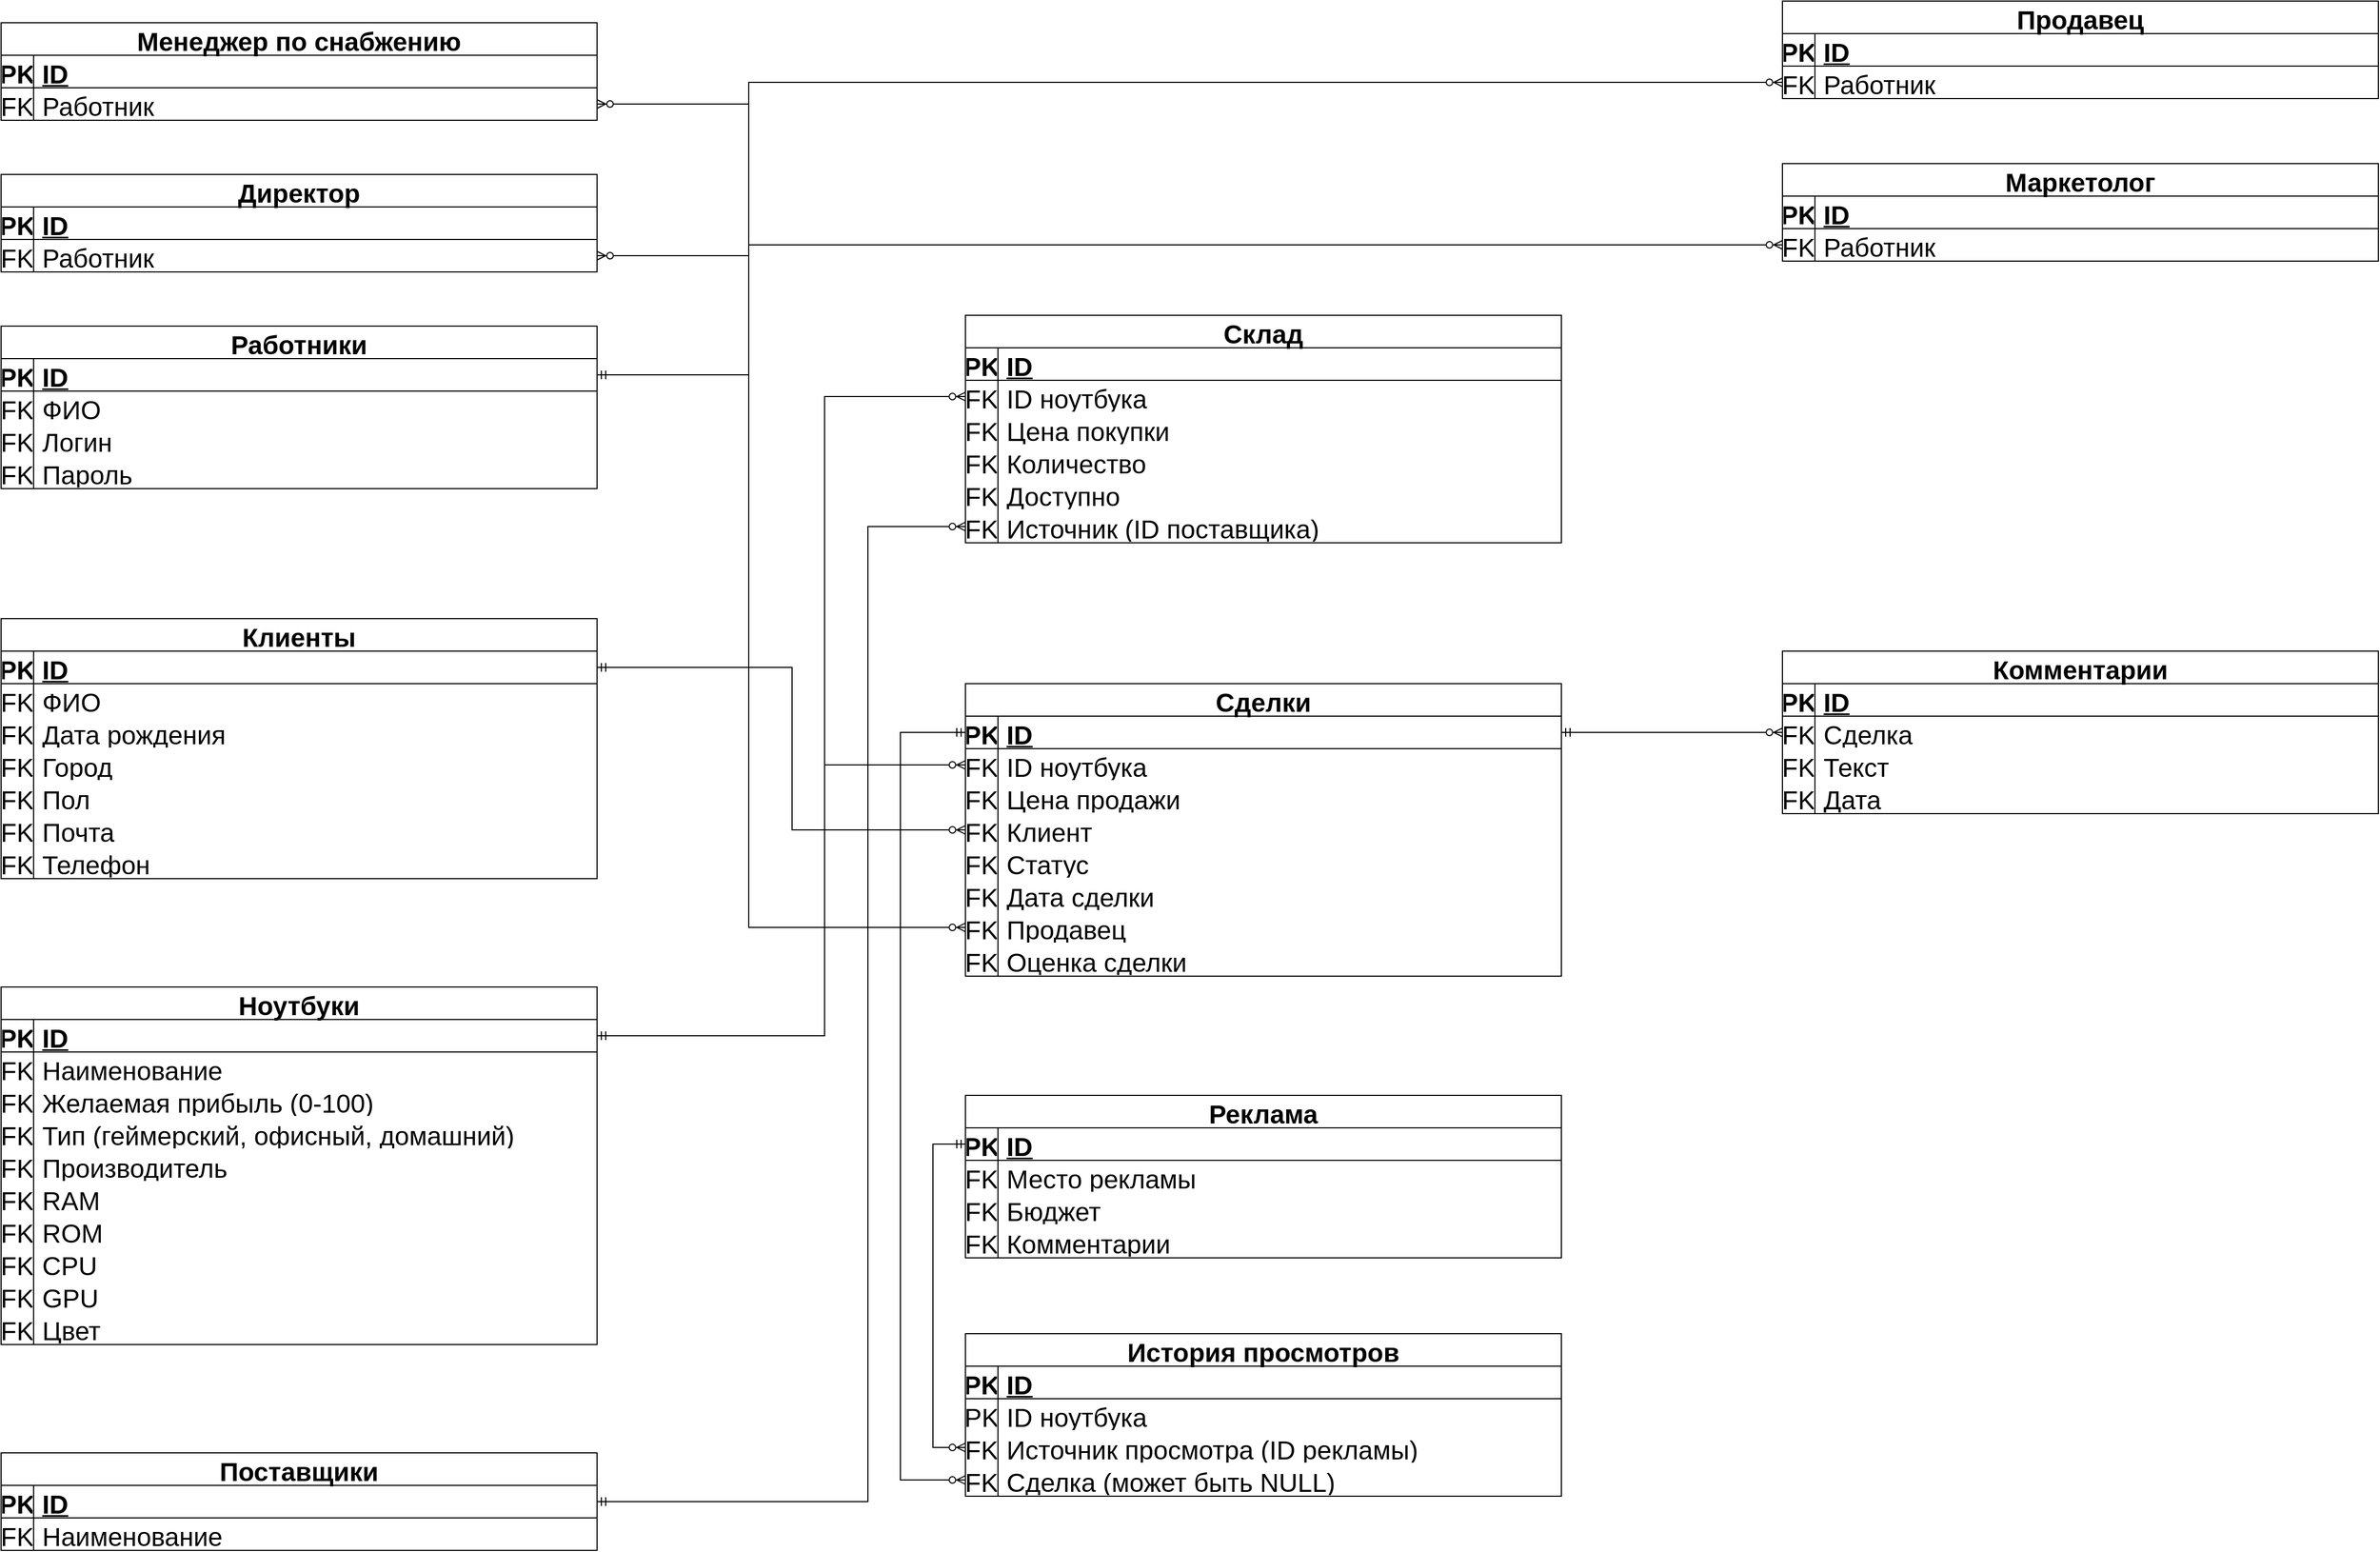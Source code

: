 <mxfile version="19.0.3" type="device"><diagram name="Таблицы" id="9f46799a-70d6-7492-0946-bef42562c5a5"><mxGraphModel dx="1778" dy="2250" grid="1" gridSize="10" guides="1" tooltips="1" connect="1" arrows="1" fold="1" page="1" pageScale="1" pageWidth="1654" pageHeight="1169" background="none" math="0" shadow="0"><root><mxCell id="0"/><mxCell id="1" parent="0"/><mxCell id="nFnD1yRoEXSzVeUHso0x-1" value="Работники" style="shape=table;startSize=30;container=1;collapsible=1;childLayout=tableLayout;fixedRows=1;rowLines=0;fontStyle=1;align=center;resizeLast=1;fontSize=24;" parent="1" vertex="1"><mxGeometry x="10" y="-840" width="550" height="150" as="geometry"/></mxCell><mxCell id="nFnD1yRoEXSzVeUHso0x-2" value="" style="shape=tableRow;horizontal=0;startSize=0;swimlaneHead=0;swimlaneBody=0;fillColor=none;collapsible=0;dropTarget=0;points=[[0,0.5],[1,0.5]];portConstraint=eastwest;top=0;left=0;right=0;bottom=1;fontSize=24;" parent="nFnD1yRoEXSzVeUHso0x-1" vertex="1"><mxGeometry y="30" width="550" height="30" as="geometry"/></mxCell><mxCell id="nFnD1yRoEXSzVeUHso0x-3" value="PK" style="shape=partialRectangle;connectable=0;fillColor=none;top=0;left=0;bottom=0;right=0;fontStyle=1;overflow=hidden;fontSize=24;" parent="nFnD1yRoEXSzVeUHso0x-2" vertex="1"><mxGeometry width="30" height="30" as="geometry"><mxRectangle width="30" height="30" as="alternateBounds"/></mxGeometry></mxCell><mxCell id="nFnD1yRoEXSzVeUHso0x-4" value="ID" style="shape=partialRectangle;connectable=0;fillColor=none;top=0;left=0;bottom=0;right=0;align=left;spacingLeft=6;fontStyle=5;overflow=hidden;fontSize=24;" parent="nFnD1yRoEXSzVeUHso0x-2" vertex="1"><mxGeometry x="30" width="520" height="30" as="geometry"><mxRectangle width="520" height="30" as="alternateBounds"/></mxGeometry></mxCell><mxCell id="nFnD1yRoEXSzVeUHso0x-20" value="" style="shape=tableRow;horizontal=0;startSize=0;swimlaneHead=0;swimlaneBody=0;fillColor=none;collapsible=0;dropTarget=0;points=[[0,0.5],[1,0.5]];portConstraint=eastwest;top=0;left=0;right=0;bottom=0;fontSize=24;" parent="nFnD1yRoEXSzVeUHso0x-1" vertex="1"><mxGeometry y="60" width="550" height="30" as="geometry"/></mxCell><mxCell id="nFnD1yRoEXSzVeUHso0x-21" value="FK" style="shape=partialRectangle;connectable=0;fillColor=none;top=0;left=0;bottom=0;right=0;fontStyle=0;overflow=hidden;fontSize=24;" parent="nFnD1yRoEXSzVeUHso0x-20" vertex="1"><mxGeometry width="30" height="30" as="geometry"><mxRectangle width="30" height="30" as="alternateBounds"/></mxGeometry></mxCell><mxCell id="nFnD1yRoEXSzVeUHso0x-22" value="ФИО" style="shape=partialRectangle;connectable=0;fillColor=none;top=0;left=0;bottom=0;right=0;align=left;spacingLeft=6;fontStyle=0;overflow=hidden;fontSize=24;" parent="nFnD1yRoEXSzVeUHso0x-20" vertex="1"><mxGeometry x="30" width="520" height="30" as="geometry"><mxRectangle width="520" height="30" as="alternateBounds"/></mxGeometry></mxCell><mxCell id="BacObIEYAE4ZsYRnAHhf-33" value="" style="shape=tableRow;horizontal=0;startSize=0;swimlaneHead=0;swimlaneBody=0;fillColor=none;collapsible=0;dropTarget=0;points=[[0,0.5],[1,0.5]];portConstraint=eastwest;top=0;left=0;right=0;bottom=0;fontSize=24;" parent="nFnD1yRoEXSzVeUHso0x-1" vertex="1"><mxGeometry y="90" width="550" height="30" as="geometry"/></mxCell><mxCell id="BacObIEYAE4ZsYRnAHhf-34" value="FK" style="shape=partialRectangle;connectable=0;fillColor=none;top=0;left=0;bottom=0;right=0;fontStyle=0;overflow=hidden;fontSize=24;" parent="BacObIEYAE4ZsYRnAHhf-33" vertex="1"><mxGeometry width="30" height="30" as="geometry"><mxRectangle width="30" height="30" as="alternateBounds"/></mxGeometry></mxCell><mxCell id="BacObIEYAE4ZsYRnAHhf-35" value="Логин" style="shape=partialRectangle;connectable=0;fillColor=none;top=0;left=0;bottom=0;right=0;align=left;spacingLeft=6;fontStyle=0;overflow=hidden;fontSize=24;" parent="BacObIEYAE4ZsYRnAHhf-33" vertex="1"><mxGeometry x="30" width="520" height="30" as="geometry"><mxRectangle width="520" height="30" as="alternateBounds"/></mxGeometry></mxCell><mxCell id="BacObIEYAE4ZsYRnAHhf-36" value="" style="shape=tableRow;horizontal=0;startSize=0;swimlaneHead=0;swimlaneBody=0;fillColor=none;collapsible=0;dropTarget=0;points=[[0,0.5],[1,0.5]];portConstraint=eastwest;top=0;left=0;right=0;bottom=0;fontSize=24;" parent="nFnD1yRoEXSzVeUHso0x-1" vertex="1"><mxGeometry y="120" width="550" height="30" as="geometry"/></mxCell><mxCell id="BacObIEYAE4ZsYRnAHhf-37" value="FK" style="shape=partialRectangle;connectable=0;fillColor=none;top=0;left=0;bottom=0;right=0;fontStyle=0;overflow=hidden;fontSize=24;" parent="BacObIEYAE4ZsYRnAHhf-36" vertex="1"><mxGeometry width="30" height="30" as="geometry"><mxRectangle width="30" height="30" as="alternateBounds"/></mxGeometry></mxCell><mxCell id="BacObIEYAE4ZsYRnAHhf-38" value="Пароль" style="shape=partialRectangle;connectable=0;fillColor=none;top=0;left=0;bottom=0;right=0;align=left;spacingLeft=6;fontStyle=0;overflow=hidden;fontSize=24;" parent="BacObIEYAE4ZsYRnAHhf-36" vertex="1"><mxGeometry x="30" width="520" height="30" as="geometry"><mxRectangle width="520" height="30" as="alternateBounds"/></mxGeometry></mxCell><mxCell id="nFnD1yRoEXSzVeUHso0x-39" value="Клиенты" style="shape=table;startSize=30;container=1;collapsible=1;childLayout=tableLayout;fixedRows=1;rowLines=0;fontStyle=1;align=center;resizeLast=1;fontSize=24;" parent="1" vertex="1"><mxGeometry x="10" y="-570" width="550" height="240" as="geometry"/></mxCell><mxCell id="nFnD1yRoEXSzVeUHso0x-40" value="" style="shape=tableRow;horizontal=0;startSize=0;swimlaneHead=0;swimlaneBody=0;fillColor=none;collapsible=0;dropTarget=0;points=[[0,0.5],[1,0.5]];portConstraint=eastwest;top=0;left=0;right=0;bottom=1;fontSize=24;" parent="nFnD1yRoEXSzVeUHso0x-39" vertex="1"><mxGeometry y="30" width="550" height="30" as="geometry"/></mxCell><mxCell id="nFnD1yRoEXSzVeUHso0x-41" value="PK" style="shape=partialRectangle;connectable=0;fillColor=none;top=0;left=0;bottom=0;right=0;fontStyle=1;overflow=hidden;fontSize=24;" parent="nFnD1yRoEXSzVeUHso0x-40" vertex="1"><mxGeometry width="30" height="30" as="geometry"><mxRectangle width="30" height="30" as="alternateBounds"/></mxGeometry></mxCell><mxCell id="nFnD1yRoEXSzVeUHso0x-42" value="ID" style="shape=partialRectangle;connectable=0;fillColor=none;top=0;left=0;bottom=0;right=0;align=left;spacingLeft=6;fontStyle=5;overflow=hidden;fontSize=24;" parent="nFnD1yRoEXSzVeUHso0x-40" vertex="1"><mxGeometry x="30" width="520" height="30" as="geometry"><mxRectangle width="520" height="30" as="alternateBounds"/></mxGeometry></mxCell><mxCell id="nFnD1yRoEXSzVeUHso0x-43" value="" style="shape=tableRow;horizontal=0;startSize=0;swimlaneHead=0;swimlaneBody=0;fillColor=none;collapsible=0;dropTarget=0;points=[[0,0.5],[1,0.5]];portConstraint=eastwest;top=0;left=0;right=0;bottom=0;fontSize=24;" parent="nFnD1yRoEXSzVeUHso0x-39" vertex="1"><mxGeometry y="60" width="550" height="30" as="geometry"/></mxCell><mxCell id="nFnD1yRoEXSzVeUHso0x-44" value="FK" style="shape=partialRectangle;connectable=0;fillColor=none;top=0;left=0;bottom=0;right=0;fontStyle=0;overflow=hidden;fontSize=24;" parent="nFnD1yRoEXSzVeUHso0x-43" vertex="1"><mxGeometry width="30" height="30" as="geometry"><mxRectangle width="30" height="30" as="alternateBounds"/></mxGeometry></mxCell><mxCell id="nFnD1yRoEXSzVeUHso0x-45" value="ФИО" style="shape=partialRectangle;connectable=0;fillColor=none;top=0;left=0;bottom=0;right=0;align=left;spacingLeft=6;fontStyle=0;overflow=hidden;fontSize=24;" parent="nFnD1yRoEXSzVeUHso0x-43" vertex="1"><mxGeometry x="30" width="520" height="30" as="geometry"><mxRectangle width="520" height="30" as="alternateBounds"/></mxGeometry></mxCell><mxCell id="nFnD1yRoEXSzVeUHso0x-102" value="" style="shape=tableRow;horizontal=0;startSize=0;swimlaneHead=0;swimlaneBody=0;fillColor=none;collapsible=0;dropTarget=0;points=[[0,0.5],[1,0.5]];portConstraint=eastwest;top=0;left=0;right=0;bottom=0;fontSize=24;" parent="nFnD1yRoEXSzVeUHso0x-39" vertex="1"><mxGeometry y="90" width="550" height="30" as="geometry"/></mxCell><mxCell id="nFnD1yRoEXSzVeUHso0x-103" value="FK" style="shape=partialRectangle;connectable=0;fillColor=none;top=0;left=0;bottom=0;right=0;fontStyle=0;overflow=hidden;fontSize=24;" parent="nFnD1yRoEXSzVeUHso0x-102" vertex="1"><mxGeometry width="30" height="30" as="geometry"><mxRectangle width="30" height="30" as="alternateBounds"/></mxGeometry></mxCell><mxCell id="nFnD1yRoEXSzVeUHso0x-104" value="Дата рождения" style="shape=partialRectangle;connectable=0;fillColor=none;top=0;left=0;bottom=0;right=0;align=left;spacingLeft=6;fontStyle=0;overflow=hidden;fontSize=24;" parent="nFnD1yRoEXSzVeUHso0x-102" vertex="1"><mxGeometry x="30" width="520" height="30" as="geometry"><mxRectangle width="520" height="30" as="alternateBounds"/></mxGeometry></mxCell><mxCell id="nFnD1yRoEXSzVeUHso0x-230" value="" style="shape=tableRow;horizontal=0;startSize=0;swimlaneHead=0;swimlaneBody=0;fillColor=none;collapsible=0;dropTarget=0;points=[[0,0.5],[1,0.5]];portConstraint=eastwest;top=0;left=0;right=0;bottom=0;fontSize=24;" parent="nFnD1yRoEXSzVeUHso0x-39" vertex="1"><mxGeometry y="120" width="550" height="30" as="geometry"/></mxCell><mxCell id="nFnD1yRoEXSzVeUHso0x-231" value="FK" style="shape=partialRectangle;connectable=0;fillColor=none;top=0;left=0;bottom=0;right=0;fontStyle=0;overflow=hidden;fontSize=24;" parent="nFnD1yRoEXSzVeUHso0x-230" vertex="1"><mxGeometry width="30" height="30" as="geometry"><mxRectangle width="30" height="30" as="alternateBounds"/></mxGeometry></mxCell><mxCell id="nFnD1yRoEXSzVeUHso0x-232" value="Город" style="shape=partialRectangle;connectable=0;fillColor=none;top=0;left=0;bottom=0;right=0;align=left;spacingLeft=6;fontStyle=0;overflow=hidden;fontSize=24;" parent="nFnD1yRoEXSzVeUHso0x-230" vertex="1"><mxGeometry x="30" width="520" height="30" as="geometry"><mxRectangle width="520" height="30" as="alternateBounds"/></mxGeometry></mxCell><mxCell id="nFnD1yRoEXSzVeUHso0x-265" value="" style="shape=tableRow;horizontal=0;startSize=0;swimlaneHead=0;swimlaneBody=0;fillColor=none;collapsible=0;dropTarget=0;points=[[0,0.5],[1,0.5]];portConstraint=eastwest;top=0;left=0;right=0;bottom=0;fontSize=24;" parent="nFnD1yRoEXSzVeUHso0x-39" vertex="1"><mxGeometry y="150" width="550" height="30" as="geometry"/></mxCell><mxCell id="nFnD1yRoEXSzVeUHso0x-266" value="FK" style="shape=partialRectangle;connectable=0;fillColor=none;top=0;left=0;bottom=0;right=0;fontStyle=0;overflow=hidden;fontSize=24;" parent="nFnD1yRoEXSzVeUHso0x-265" vertex="1"><mxGeometry width="30" height="30" as="geometry"><mxRectangle width="30" height="30" as="alternateBounds"/></mxGeometry></mxCell><mxCell id="nFnD1yRoEXSzVeUHso0x-267" value="Пол" style="shape=partialRectangle;connectable=0;fillColor=none;top=0;left=0;bottom=0;right=0;align=left;spacingLeft=6;fontStyle=0;overflow=hidden;fontSize=24;" parent="nFnD1yRoEXSzVeUHso0x-265" vertex="1"><mxGeometry x="30" width="520" height="30" as="geometry"><mxRectangle width="520" height="30" as="alternateBounds"/></mxGeometry></mxCell><mxCell id="BacObIEYAE4ZsYRnAHhf-54" value="" style="shape=tableRow;horizontal=0;startSize=0;swimlaneHead=0;swimlaneBody=0;fillColor=none;collapsible=0;dropTarget=0;points=[[0,0.5],[1,0.5]];portConstraint=eastwest;top=0;left=0;right=0;bottom=0;fontSize=24;" parent="nFnD1yRoEXSzVeUHso0x-39" vertex="1"><mxGeometry y="180" width="550" height="30" as="geometry"/></mxCell><mxCell id="BacObIEYAE4ZsYRnAHhf-55" value="FK" style="shape=partialRectangle;connectable=0;fillColor=none;top=0;left=0;bottom=0;right=0;fontStyle=0;overflow=hidden;fontSize=24;" parent="BacObIEYAE4ZsYRnAHhf-54" vertex="1"><mxGeometry width="30" height="30" as="geometry"><mxRectangle width="30" height="30" as="alternateBounds"/></mxGeometry></mxCell><mxCell id="BacObIEYAE4ZsYRnAHhf-56" value="Почта" style="shape=partialRectangle;connectable=0;fillColor=none;top=0;left=0;bottom=0;right=0;align=left;spacingLeft=6;fontStyle=0;overflow=hidden;fontSize=24;" parent="BacObIEYAE4ZsYRnAHhf-54" vertex="1"><mxGeometry x="30" width="520" height="30" as="geometry"><mxRectangle width="520" height="30" as="alternateBounds"/></mxGeometry></mxCell><mxCell id="BacObIEYAE4ZsYRnAHhf-57" value="" style="shape=tableRow;horizontal=0;startSize=0;swimlaneHead=0;swimlaneBody=0;fillColor=none;collapsible=0;dropTarget=0;points=[[0,0.5],[1,0.5]];portConstraint=eastwest;top=0;left=0;right=0;bottom=0;fontSize=24;" parent="nFnD1yRoEXSzVeUHso0x-39" vertex="1"><mxGeometry y="210" width="550" height="30" as="geometry"/></mxCell><mxCell id="BacObIEYAE4ZsYRnAHhf-58" value="FK" style="shape=partialRectangle;connectable=0;fillColor=none;top=0;left=0;bottom=0;right=0;fontStyle=0;overflow=hidden;fontSize=24;" parent="BacObIEYAE4ZsYRnAHhf-57" vertex="1"><mxGeometry width="30" height="30" as="geometry"><mxRectangle width="30" height="30" as="alternateBounds"/></mxGeometry></mxCell><mxCell id="BacObIEYAE4ZsYRnAHhf-59" value="Телефон" style="shape=partialRectangle;connectable=0;fillColor=none;top=0;left=0;bottom=0;right=0;align=left;spacingLeft=6;fontStyle=0;overflow=hidden;fontSize=24;" parent="BacObIEYAE4ZsYRnAHhf-57" vertex="1"><mxGeometry x="30" width="520" height="30" as="geometry"><mxRectangle width="520" height="30" as="alternateBounds"/></mxGeometry></mxCell><mxCell id="nFnD1yRoEXSzVeUHso0x-59" value="Ноутбуки" style="shape=table;startSize=30;container=1;collapsible=1;childLayout=tableLayout;fixedRows=1;rowLines=0;fontStyle=1;align=center;resizeLast=1;fontSize=24;" parent="1" vertex="1"><mxGeometry x="10" y="-230" width="550" height="330" as="geometry"/></mxCell><mxCell id="nFnD1yRoEXSzVeUHso0x-60" value="" style="shape=tableRow;horizontal=0;startSize=0;swimlaneHead=0;swimlaneBody=0;fillColor=none;collapsible=0;dropTarget=0;points=[[0,0.5],[1,0.5]];portConstraint=eastwest;top=0;left=0;right=0;bottom=1;fontSize=24;" parent="nFnD1yRoEXSzVeUHso0x-59" vertex="1"><mxGeometry y="30" width="550" height="30" as="geometry"/></mxCell><mxCell id="nFnD1yRoEXSzVeUHso0x-61" value="PK" style="shape=partialRectangle;connectable=0;fillColor=none;top=0;left=0;bottom=0;right=0;fontStyle=1;overflow=hidden;fontSize=24;" parent="nFnD1yRoEXSzVeUHso0x-60" vertex="1"><mxGeometry width="30" height="30" as="geometry"><mxRectangle width="30" height="30" as="alternateBounds"/></mxGeometry></mxCell><mxCell id="nFnD1yRoEXSzVeUHso0x-62" value="ID" style="shape=partialRectangle;connectable=0;fillColor=none;top=0;left=0;bottom=0;right=0;align=left;spacingLeft=6;fontStyle=5;overflow=hidden;fontSize=24;" parent="nFnD1yRoEXSzVeUHso0x-60" vertex="1"><mxGeometry x="30" width="520" height="30" as="geometry"><mxRectangle width="520" height="30" as="alternateBounds"/></mxGeometry></mxCell><mxCell id="nFnD1yRoEXSzVeUHso0x-63" value="" style="shape=tableRow;horizontal=0;startSize=0;swimlaneHead=0;swimlaneBody=0;fillColor=none;collapsible=0;dropTarget=0;points=[[0,0.5],[1,0.5]];portConstraint=eastwest;top=0;left=0;right=0;bottom=0;fontSize=24;" parent="nFnD1yRoEXSzVeUHso0x-59" vertex="1"><mxGeometry y="60" width="550" height="30" as="geometry"/></mxCell><mxCell id="nFnD1yRoEXSzVeUHso0x-64" value="FK" style="shape=partialRectangle;connectable=0;fillColor=none;top=0;left=0;bottom=0;right=0;fontStyle=0;overflow=hidden;fontSize=24;" parent="nFnD1yRoEXSzVeUHso0x-63" vertex="1"><mxGeometry width="30" height="30" as="geometry"><mxRectangle width="30" height="30" as="alternateBounds"/></mxGeometry></mxCell><mxCell id="nFnD1yRoEXSzVeUHso0x-65" value="Наименование" style="shape=partialRectangle;connectable=0;fillColor=none;top=0;left=0;bottom=0;right=0;align=left;spacingLeft=6;fontStyle=0;overflow=hidden;fontSize=24;" parent="nFnD1yRoEXSzVeUHso0x-63" vertex="1"><mxGeometry x="30" width="520" height="30" as="geometry"><mxRectangle width="520" height="30" as="alternateBounds"/></mxGeometry></mxCell><mxCell id="nFnD1yRoEXSzVeUHso0x-66" value="" style="shape=tableRow;horizontal=0;startSize=0;swimlaneHead=0;swimlaneBody=0;fillColor=none;collapsible=0;dropTarget=0;points=[[0,0.5],[1,0.5]];portConstraint=eastwest;top=0;left=0;right=0;bottom=0;fontSize=24;" parent="nFnD1yRoEXSzVeUHso0x-59" vertex="1"><mxGeometry y="90" width="550" height="30" as="geometry"/></mxCell><mxCell id="nFnD1yRoEXSzVeUHso0x-67" value="FK" style="shape=partialRectangle;connectable=0;fillColor=none;top=0;left=0;bottom=0;right=0;fontStyle=0;overflow=hidden;fontSize=24;" parent="nFnD1yRoEXSzVeUHso0x-66" vertex="1"><mxGeometry width="30" height="30" as="geometry"><mxRectangle width="30" height="30" as="alternateBounds"/></mxGeometry></mxCell><mxCell id="nFnD1yRoEXSzVeUHso0x-68" value="Желаемая прибыль (0-100)" style="shape=partialRectangle;connectable=0;fillColor=none;top=0;left=0;bottom=0;right=0;align=left;spacingLeft=6;fontStyle=0;overflow=hidden;fontSize=24;" parent="nFnD1yRoEXSzVeUHso0x-66" vertex="1"><mxGeometry x="30" width="520" height="30" as="geometry"><mxRectangle width="520" height="30" as="alternateBounds"/></mxGeometry></mxCell><mxCell id="nFnD1yRoEXSzVeUHso0x-141" value="" style="shape=tableRow;horizontal=0;startSize=0;swimlaneHead=0;swimlaneBody=0;fillColor=none;collapsible=0;dropTarget=0;points=[[0,0.5],[1,0.5]];portConstraint=eastwest;top=0;left=0;right=0;bottom=0;fontSize=24;" parent="nFnD1yRoEXSzVeUHso0x-59" vertex="1"><mxGeometry y="120" width="550" height="30" as="geometry"/></mxCell><mxCell id="nFnD1yRoEXSzVeUHso0x-142" value="FK" style="shape=partialRectangle;connectable=0;fillColor=none;top=0;left=0;bottom=0;right=0;fontStyle=0;overflow=hidden;fontSize=24;" parent="nFnD1yRoEXSzVeUHso0x-141" vertex="1"><mxGeometry width="30" height="30" as="geometry"><mxRectangle width="30" height="30" as="alternateBounds"/></mxGeometry></mxCell><mxCell id="nFnD1yRoEXSzVeUHso0x-143" value="Тип (геймерский, офисный, домашний)" style="shape=partialRectangle;connectable=0;fillColor=none;top=0;left=0;bottom=0;right=0;align=left;spacingLeft=6;fontStyle=0;overflow=hidden;fontSize=24;" parent="nFnD1yRoEXSzVeUHso0x-141" vertex="1"><mxGeometry x="30" width="520" height="30" as="geometry"><mxRectangle width="520" height="30" as="alternateBounds"/></mxGeometry></mxCell><mxCell id="nFnD1yRoEXSzVeUHso0x-144" value="" style="shape=tableRow;horizontal=0;startSize=0;swimlaneHead=0;swimlaneBody=0;fillColor=none;collapsible=0;dropTarget=0;points=[[0,0.5],[1,0.5]];portConstraint=eastwest;top=0;left=0;right=0;bottom=0;fontSize=24;" parent="nFnD1yRoEXSzVeUHso0x-59" vertex="1"><mxGeometry y="150" width="550" height="30" as="geometry"/></mxCell><mxCell id="nFnD1yRoEXSzVeUHso0x-145" value="FK" style="shape=partialRectangle;connectable=0;fillColor=none;top=0;left=0;bottom=0;right=0;fontStyle=0;overflow=hidden;fontSize=24;" parent="nFnD1yRoEXSzVeUHso0x-144" vertex="1"><mxGeometry width="30" height="30" as="geometry"><mxRectangle width="30" height="30" as="alternateBounds"/></mxGeometry></mxCell><mxCell id="nFnD1yRoEXSzVeUHso0x-146" value="Производитель" style="shape=partialRectangle;connectable=0;fillColor=none;top=0;left=0;bottom=0;right=0;align=left;spacingLeft=6;fontStyle=0;overflow=hidden;fontSize=24;" parent="nFnD1yRoEXSzVeUHso0x-144" vertex="1"><mxGeometry x="30" width="520" height="30" as="geometry"><mxRectangle width="520" height="30" as="alternateBounds"/></mxGeometry></mxCell><mxCell id="nFnD1yRoEXSzVeUHso0x-147" value="" style="shape=tableRow;horizontal=0;startSize=0;swimlaneHead=0;swimlaneBody=0;fillColor=none;collapsible=0;dropTarget=0;points=[[0,0.5],[1,0.5]];portConstraint=eastwest;top=0;left=0;right=0;bottom=0;fontSize=24;" parent="nFnD1yRoEXSzVeUHso0x-59" vertex="1"><mxGeometry y="180" width="550" height="30" as="geometry"/></mxCell><mxCell id="nFnD1yRoEXSzVeUHso0x-148" value="FK" style="shape=partialRectangle;connectable=0;fillColor=none;top=0;left=0;bottom=0;right=0;fontStyle=0;overflow=hidden;fontSize=24;" parent="nFnD1yRoEXSzVeUHso0x-147" vertex="1"><mxGeometry width="30" height="30" as="geometry"><mxRectangle width="30" height="30" as="alternateBounds"/></mxGeometry></mxCell><mxCell id="nFnD1yRoEXSzVeUHso0x-149" value="RAM" style="shape=partialRectangle;connectable=0;fillColor=none;top=0;left=0;bottom=0;right=0;align=left;spacingLeft=6;fontStyle=0;overflow=hidden;fontSize=24;" parent="nFnD1yRoEXSzVeUHso0x-147" vertex="1"><mxGeometry x="30" width="520" height="30" as="geometry"><mxRectangle width="520" height="30" as="alternateBounds"/></mxGeometry></mxCell><mxCell id="nFnD1yRoEXSzVeUHso0x-150" value="" style="shape=tableRow;horizontal=0;startSize=0;swimlaneHead=0;swimlaneBody=0;fillColor=none;collapsible=0;dropTarget=0;points=[[0,0.5],[1,0.5]];portConstraint=eastwest;top=0;left=0;right=0;bottom=0;fontSize=24;" parent="nFnD1yRoEXSzVeUHso0x-59" vertex="1"><mxGeometry y="210" width="550" height="30" as="geometry"/></mxCell><mxCell id="nFnD1yRoEXSzVeUHso0x-151" value="FK" style="shape=partialRectangle;connectable=0;fillColor=none;top=0;left=0;bottom=0;right=0;fontStyle=0;overflow=hidden;fontSize=24;" parent="nFnD1yRoEXSzVeUHso0x-150" vertex="1"><mxGeometry width="30" height="30" as="geometry"><mxRectangle width="30" height="30" as="alternateBounds"/></mxGeometry></mxCell><mxCell id="nFnD1yRoEXSzVeUHso0x-152" value="ROM" style="shape=partialRectangle;connectable=0;fillColor=none;top=0;left=0;bottom=0;right=0;align=left;spacingLeft=6;fontStyle=0;overflow=hidden;fontSize=24;" parent="nFnD1yRoEXSzVeUHso0x-150" vertex="1"><mxGeometry x="30" width="520" height="30" as="geometry"><mxRectangle width="520" height="30" as="alternateBounds"/></mxGeometry></mxCell><mxCell id="nFnD1yRoEXSzVeUHso0x-153" value="" style="shape=tableRow;horizontal=0;startSize=0;swimlaneHead=0;swimlaneBody=0;fillColor=none;collapsible=0;dropTarget=0;points=[[0,0.5],[1,0.5]];portConstraint=eastwest;top=0;left=0;right=0;bottom=0;fontSize=24;" parent="nFnD1yRoEXSzVeUHso0x-59" vertex="1"><mxGeometry y="240" width="550" height="30" as="geometry"/></mxCell><mxCell id="nFnD1yRoEXSzVeUHso0x-154" value="FK" style="shape=partialRectangle;connectable=0;fillColor=none;top=0;left=0;bottom=0;right=0;fontStyle=0;overflow=hidden;fontSize=24;" parent="nFnD1yRoEXSzVeUHso0x-153" vertex="1"><mxGeometry width="30" height="30" as="geometry"><mxRectangle width="30" height="30" as="alternateBounds"/></mxGeometry></mxCell><mxCell id="nFnD1yRoEXSzVeUHso0x-155" value="CPU" style="shape=partialRectangle;connectable=0;fillColor=none;top=0;left=0;bottom=0;right=0;align=left;spacingLeft=6;fontStyle=0;overflow=hidden;fontSize=24;" parent="nFnD1yRoEXSzVeUHso0x-153" vertex="1"><mxGeometry x="30" width="520" height="30" as="geometry"><mxRectangle width="520" height="30" as="alternateBounds"/></mxGeometry></mxCell><mxCell id="nFnD1yRoEXSzVeUHso0x-156" value="" style="shape=tableRow;horizontal=0;startSize=0;swimlaneHead=0;swimlaneBody=0;fillColor=none;collapsible=0;dropTarget=0;points=[[0,0.5],[1,0.5]];portConstraint=eastwest;top=0;left=0;right=0;bottom=0;fontSize=24;" parent="nFnD1yRoEXSzVeUHso0x-59" vertex="1"><mxGeometry y="270" width="550" height="30" as="geometry"/></mxCell><mxCell id="nFnD1yRoEXSzVeUHso0x-157" value="FK" style="shape=partialRectangle;connectable=0;fillColor=none;top=0;left=0;bottom=0;right=0;fontStyle=0;overflow=hidden;fontSize=24;" parent="nFnD1yRoEXSzVeUHso0x-156" vertex="1"><mxGeometry width="30" height="30" as="geometry"><mxRectangle width="30" height="30" as="alternateBounds"/></mxGeometry></mxCell><mxCell id="nFnD1yRoEXSzVeUHso0x-158" value="GPU" style="shape=partialRectangle;connectable=0;fillColor=none;top=0;left=0;bottom=0;right=0;align=left;spacingLeft=6;fontStyle=0;overflow=hidden;fontSize=24;" parent="nFnD1yRoEXSzVeUHso0x-156" vertex="1"><mxGeometry x="30" width="520" height="30" as="geometry"><mxRectangle width="520" height="30" as="alternateBounds"/></mxGeometry></mxCell><mxCell id="nFnD1yRoEXSzVeUHso0x-269" value="" style="shape=tableRow;horizontal=0;startSize=0;swimlaneHead=0;swimlaneBody=0;fillColor=none;collapsible=0;dropTarget=0;points=[[0,0.5],[1,0.5]];portConstraint=eastwest;top=0;left=0;right=0;bottom=0;fontSize=24;" parent="nFnD1yRoEXSzVeUHso0x-59" vertex="1"><mxGeometry y="300" width="550" height="30" as="geometry"/></mxCell><mxCell id="nFnD1yRoEXSzVeUHso0x-270" value="FK" style="shape=partialRectangle;connectable=0;fillColor=none;top=0;left=0;bottom=0;right=0;fontStyle=0;overflow=hidden;fontSize=24;" parent="nFnD1yRoEXSzVeUHso0x-269" vertex="1"><mxGeometry width="30" height="30" as="geometry"><mxRectangle width="30" height="30" as="alternateBounds"/></mxGeometry></mxCell><mxCell id="nFnD1yRoEXSzVeUHso0x-271" value="Цвет" style="shape=partialRectangle;connectable=0;fillColor=none;top=0;left=0;bottom=0;right=0;align=left;spacingLeft=6;fontStyle=0;overflow=hidden;fontSize=24;" parent="nFnD1yRoEXSzVeUHso0x-269" vertex="1"><mxGeometry x="30" width="520" height="30" as="geometry"><mxRectangle width="520" height="30" as="alternateBounds"/></mxGeometry></mxCell><mxCell id="nFnD1yRoEXSzVeUHso0x-131" value="Поставщики" style="shape=table;startSize=30;container=1;collapsible=1;childLayout=tableLayout;fixedRows=1;rowLines=0;fontStyle=1;align=center;resizeLast=1;fontSize=24;" parent="1" vertex="1"><mxGeometry x="10" y="200" width="550" height="90" as="geometry"/></mxCell><mxCell id="nFnD1yRoEXSzVeUHso0x-132" value="" style="shape=tableRow;horizontal=0;startSize=0;swimlaneHead=0;swimlaneBody=0;fillColor=none;collapsible=0;dropTarget=0;points=[[0,0.5],[1,0.5]];portConstraint=eastwest;top=0;left=0;right=0;bottom=1;fontSize=24;" parent="nFnD1yRoEXSzVeUHso0x-131" vertex="1"><mxGeometry y="30" width="550" height="30" as="geometry"/></mxCell><mxCell id="nFnD1yRoEXSzVeUHso0x-133" value="PK" style="shape=partialRectangle;connectable=0;fillColor=none;top=0;left=0;bottom=0;right=0;fontStyle=1;overflow=hidden;fontSize=24;" parent="nFnD1yRoEXSzVeUHso0x-132" vertex="1"><mxGeometry width="30" height="30" as="geometry"><mxRectangle width="30" height="30" as="alternateBounds"/></mxGeometry></mxCell><mxCell id="nFnD1yRoEXSzVeUHso0x-134" value="ID" style="shape=partialRectangle;connectable=0;fillColor=none;top=0;left=0;bottom=0;right=0;align=left;spacingLeft=6;fontStyle=5;overflow=hidden;fontSize=24;" parent="nFnD1yRoEXSzVeUHso0x-132" vertex="1"><mxGeometry x="30" width="520" height="30" as="geometry"><mxRectangle width="520" height="30" as="alternateBounds"/></mxGeometry></mxCell><mxCell id="nFnD1yRoEXSzVeUHso0x-135" value="" style="shape=tableRow;horizontal=0;startSize=0;swimlaneHead=0;swimlaneBody=0;fillColor=none;collapsible=0;dropTarget=0;points=[[0,0.5],[1,0.5]];portConstraint=eastwest;top=0;left=0;right=0;bottom=0;fontSize=24;" parent="nFnD1yRoEXSzVeUHso0x-131" vertex="1"><mxGeometry y="60" width="550" height="30" as="geometry"/></mxCell><mxCell id="nFnD1yRoEXSzVeUHso0x-136" value="FK" style="shape=partialRectangle;connectable=0;fillColor=none;top=0;left=0;bottom=0;right=0;fontStyle=0;overflow=hidden;fontSize=24;" parent="nFnD1yRoEXSzVeUHso0x-135" vertex="1"><mxGeometry width="30" height="30" as="geometry"><mxRectangle width="30" height="30" as="alternateBounds"/></mxGeometry></mxCell><mxCell id="nFnD1yRoEXSzVeUHso0x-137" value="Наименование" style="shape=partialRectangle;connectable=0;fillColor=none;top=0;left=0;bottom=0;right=0;align=left;spacingLeft=6;fontStyle=0;overflow=hidden;fontSize=24;" parent="nFnD1yRoEXSzVeUHso0x-135" vertex="1"><mxGeometry x="30" width="520" height="30" as="geometry"><mxRectangle width="520" height="30" as="alternateBounds"/></mxGeometry></mxCell><mxCell id="nFnD1yRoEXSzVeUHso0x-172" value="Склад" style="shape=table;startSize=30;container=1;collapsible=1;childLayout=tableLayout;fixedRows=1;rowLines=0;fontStyle=1;align=center;resizeLast=1;fontSize=24;" parent="1" vertex="1"><mxGeometry x="900" y="-850" width="550" height="210" as="geometry"/></mxCell><mxCell id="nFnD1yRoEXSzVeUHso0x-173" value="" style="shape=tableRow;horizontal=0;startSize=0;swimlaneHead=0;swimlaneBody=0;fillColor=none;collapsible=0;dropTarget=0;points=[[0,0.5],[1,0.5]];portConstraint=eastwest;top=0;left=0;right=0;bottom=1;fontSize=24;" parent="nFnD1yRoEXSzVeUHso0x-172" vertex="1"><mxGeometry y="30" width="550" height="30" as="geometry"/></mxCell><mxCell id="nFnD1yRoEXSzVeUHso0x-174" value="PK" style="shape=partialRectangle;connectable=0;fillColor=none;top=0;left=0;bottom=0;right=0;fontStyle=1;overflow=hidden;fontSize=24;" parent="nFnD1yRoEXSzVeUHso0x-173" vertex="1"><mxGeometry width="30" height="30" as="geometry"><mxRectangle width="30" height="30" as="alternateBounds"/></mxGeometry></mxCell><mxCell id="nFnD1yRoEXSzVeUHso0x-175" value="ID" style="shape=partialRectangle;connectable=0;fillColor=none;top=0;left=0;bottom=0;right=0;align=left;spacingLeft=6;fontStyle=5;overflow=hidden;fontSize=24;" parent="nFnD1yRoEXSzVeUHso0x-173" vertex="1"><mxGeometry x="30" width="520" height="30" as="geometry"><mxRectangle width="520" height="30" as="alternateBounds"/></mxGeometry></mxCell><mxCell id="nFnD1yRoEXSzVeUHso0x-176" value="" style="shape=tableRow;horizontal=0;startSize=0;swimlaneHead=0;swimlaneBody=0;fillColor=none;collapsible=0;dropTarget=0;points=[[0,0.5],[1,0.5]];portConstraint=eastwest;top=0;left=0;right=0;bottom=0;fontSize=24;" parent="nFnD1yRoEXSzVeUHso0x-172" vertex="1"><mxGeometry y="60" width="550" height="30" as="geometry"/></mxCell><mxCell id="nFnD1yRoEXSzVeUHso0x-177" value="FK" style="shape=partialRectangle;connectable=0;fillColor=none;top=0;left=0;bottom=0;right=0;fontStyle=0;overflow=hidden;fontSize=24;" parent="nFnD1yRoEXSzVeUHso0x-176" vertex="1"><mxGeometry width="30" height="30" as="geometry"><mxRectangle width="30" height="30" as="alternateBounds"/></mxGeometry></mxCell><mxCell id="nFnD1yRoEXSzVeUHso0x-178" value="ID ноутбука" style="shape=partialRectangle;connectable=0;fillColor=none;top=0;left=0;bottom=0;right=0;align=left;spacingLeft=6;fontStyle=0;overflow=hidden;fontSize=24;" parent="nFnD1yRoEXSzVeUHso0x-176" vertex="1"><mxGeometry x="30" width="520" height="30" as="geometry"><mxRectangle width="520" height="30" as="alternateBounds"/></mxGeometry></mxCell><mxCell id="nFnD1yRoEXSzVeUHso0x-179" value="" style="shape=tableRow;horizontal=0;startSize=0;swimlaneHead=0;swimlaneBody=0;fillColor=none;collapsible=0;dropTarget=0;points=[[0,0.5],[1,0.5]];portConstraint=eastwest;top=0;left=0;right=0;bottom=0;fontSize=24;" parent="nFnD1yRoEXSzVeUHso0x-172" vertex="1"><mxGeometry y="90" width="550" height="30" as="geometry"/></mxCell><mxCell id="nFnD1yRoEXSzVeUHso0x-180" value="FK" style="shape=partialRectangle;connectable=0;fillColor=none;top=0;left=0;bottom=0;right=0;fontStyle=0;overflow=hidden;fontSize=24;" parent="nFnD1yRoEXSzVeUHso0x-179" vertex="1"><mxGeometry width="30" height="30" as="geometry"><mxRectangle width="30" height="30" as="alternateBounds"/></mxGeometry></mxCell><mxCell id="nFnD1yRoEXSzVeUHso0x-181" value="Цена покупки" style="shape=partialRectangle;connectable=0;fillColor=none;top=0;left=0;bottom=0;right=0;align=left;spacingLeft=6;fontStyle=0;overflow=hidden;fontSize=24;" parent="nFnD1yRoEXSzVeUHso0x-179" vertex="1"><mxGeometry x="30" width="520" height="30" as="geometry"><mxRectangle width="520" height="30" as="alternateBounds"/></mxGeometry></mxCell><mxCell id="nFnD1yRoEXSzVeUHso0x-182" value="" style="shape=tableRow;horizontal=0;startSize=0;swimlaneHead=0;swimlaneBody=0;fillColor=none;collapsible=0;dropTarget=0;points=[[0,0.5],[1,0.5]];portConstraint=eastwest;top=0;left=0;right=0;bottom=0;fontSize=24;" parent="nFnD1yRoEXSzVeUHso0x-172" vertex="1"><mxGeometry y="120" width="550" height="30" as="geometry"/></mxCell><mxCell id="nFnD1yRoEXSzVeUHso0x-183" value="FK" style="shape=partialRectangle;connectable=0;fillColor=none;top=0;left=0;bottom=0;right=0;fontStyle=0;overflow=hidden;fontSize=24;" parent="nFnD1yRoEXSzVeUHso0x-182" vertex="1"><mxGeometry width="30" height="30" as="geometry"><mxRectangle width="30" height="30" as="alternateBounds"/></mxGeometry></mxCell><mxCell id="nFnD1yRoEXSzVeUHso0x-184" value="Количество" style="shape=partialRectangle;connectable=0;fillColor=none;top=0;left=0;bottom=0;right=0;align=left;spacingLeft=6;fontStyle=0;overflow=hidden;fontSize=24;" parent="nFnD1yRoEXSzVeUHso0x-182" vertex="1"><mxGeometry x="30" width="520" height="30" as="geometry"><mxRectangle width="520" height="30" as="alternateBounds"/></mxGeometry></mxCell><mxCell id="nFnD1yRoEXSzVeUHso0x-185" value="" style="shape=tableRow;horizontal=0;startSize=0;swimlaneHead=0;swimlaneBody=0;fillColor=none;collapsible=0;dropTarget=0;points=[[0,0.5],[1,0.5]];portConstraint=eastwest;top=0;left=0;right=0;bottom=0;fontSize=24;" parent="nFnD1yRoEXSzVeUHso0x-172" vertex="1"><mxGeometry y="150" width="550" height="30" as="geometry"/></mxCell><mxCell id="nFnD1yRoEXSzVeUHso0x-186" value="FK" style="shape=partialRectangle;connectable=0;fillColor=none;top=0;left=0;bottom=0;right=0;fontStyle=0;overflow=hidden;fontSize=24;" parent="nFnD1yRoEXSzVeUHso0x-185" vertex="1"><mxGeometry width="30" height="30" as="geometry"><mxRectangle width="30" height="30" as="alternateBounds"/></mxGeometry></mxCell><mxCell id="nFnD1yRoEXSzVeUHso0x-187" value="Доступно" style="shape=partialRectangle;connectable=0;fillColor=none;top=0;left=0;bottom=0;right=0;align=left;spacingLeft=6;fontStyle=0;overflow=hidden;fontSize=24;" parent="nFnD1yRoEXSzVeUHso0x-185" vertex="1"><mxGeometry x="30" width="520" height="30" as="geometry"><mxRectangle width="520" height="30" as="alternateBounds"/></mxGeometry></mxCell><mxCell id="nFnD1yRoEXSzVeUHso0x-214" value="" style="shape=tableRow;horizontal=0;startSize=0;swimlaneHead=0;swimlaneBody=0;fillColor=none;collapsible=0;dropTarget=0;points=[[0,0.5],[1,0.5]];portConstraint=eastwest;top=0;left=0;right=0;bottom=0;fontSize=24;" parent="nFnD1yRoEXSzVeUHso0x-172" vertex="1"><mxGeometry y="180" width="550" height="30" as="geometry"/></mxCell><mxCell id="nFnD1yRoEXSzVeUHso0x-215" value="FK" style="shape=partialRectangle;connectable=0;fillColor=none;top=0;left=0;bottom=0;right=0;fontStyle=0;overflow=hidden;fontSize=24;" parent="nFnD1yRoEXSzVeUHso0x-214" vertex="1"><mxGeometry width="30" height="30" as="geometry"><mxRectangle width="30" height="30" as="alternateBounds"/></mxGeometry></mxCell><mxCell id="nFnD1yRoEXSzVeUHso0x-216" value="Источник (ID поставщика)" style="shape=partialRectangle;connectable=0;fillColor=none;top=0;left=0;bottom=0;right=0;align=left;spacingLeft=6;fontStyle=0;overflow=hidden;fontSize=24;" parent="nFnD1yRoEXSzVeUHso0x-214" vertex="1"><mxGeometry x="30" width="520" height="30" as="geometry"><mxRectangle width="520" height="30" as="alternateBounds"/></mxGeometry></mxCell><mxCell id="nFnD1yRoEXSzVeUHso0x-188" value="Сделки" style="shape=table;startSize=30;container=1;collapsible=1;childLayout=tableLayout;fixedRows=1;rowLines=0;fontStyle=1;align=center;resizeLast=1;fontSize=24;" parent="1" vertex="1"><mxGeometry x="900" y="-510" width="550" height="270" as="geometry"/></mxCell><mxCell id="nFnD1yRoEXSzVeUHso0x-189" value="" style="shape=tableRow;horizontal=0;startSize=0;swimlaneHead=0;swimlaneBody=0;fillColor=none;collapsible=0;dropTarget=0;points=[[0,0.5],[1,0.5]];portConstraint=eastwest;top=0;left=0;right=0;bottom=1;fontSize=24;" parent="nFnD1yRoEXSzVeUHso0x-188" vertex="1"><mxGeometry y="30" width="550" height="30" as="geometry"/></mxCell><mxCell id="nFnD1yRoEXSzVeUHso0x-190" value="PK" style="shape=partialRectangle;connectable=0;fillColor=none;top=0;left=0;bottom=0;right=0;fontStyle=1;overflow=hidden;fontSize=24;" parent="nFnD1yRoEXSzVeUHso0x-189" vertex="1"><mxGeometry width="30" height="30" as="geometry"><mxRectangle width="30" height="30" as="alternateBounds"/></mxGeometry></mxCell><mxCell id="nFnD1yRoEXSzVeUHso0x-191" value="ID" style="shape=partialRectangle;connectable=0;fillColor=none;top=0;left=0;bottom=0;right=0;align=left;spacingLeft=6;fontStyle=5;overflow=hidden;fontSize=24;" parent="nFnD1yRoEXSzVeUHso0x-189" vertex="1"><mxGeometry x="30" width="520" height="30" as="geometry"><mxRectangle width="520" height="30" as="alternateBounds"/></mxGeometry></mxCell><mxCell id="nFnD1yRoEXSzVeUHso0x-192" value="" style="shape=tableRow;horizontal=0;startSize=0;swimlaneHead=0;swimlaneBody=0;fillColor=none;collapsible=0;dropTarget=0;points=[[0,0.5],[1,0.5]];portConstraint=eastwest;top=0;left=0;right=0;bottom=0;fontSize=24;" parent="nFnD1yRoEXSzVeUHso0x-188" vertex="1"><mxGeometry y="60" width="550" height="30" as="geometry"/></mxCell><mxCell id="nFnD1yRoEXSzVeUHso0x-193" value="FK" style="shape=partialRectangle;connectable=0;fillColor=none;top=0;left=0;bottom=0;right=0;fontStyle=0;overflow=hidden;fontSize=24;" parent="nFnD1yRoEXSzVeUHso0x-192" vertex="1"><mxGeometry width="30" height="30" as="geometry"><mxRectangle width="30" height="30" as="alternateBounds"/></mxGeometry></mxCell><mxCell id="nFnD1yRoEXSzVeUHso0x-194" value="ID ноутбука" style="shape=partialRectangle;connectable=0;fillColor=none;top=0;left=0;bottom=0;right=0;align=left;spacingLeft=6;fontStyle=0;overflow=hidden;fontSize=24;" parent="nFnD1yRoEXSzVeUHso0x-192" vertex="1"><mxGeometry x="30" width="520" height="30" as="geometry"><mxRectangle width="520" height="30" as="alternateBounds"/></mxGeometry></mxCell><mxCell id="nFnD1yRoEXSzVeUHso0x-195" value="" style="shape=tableRow;horizontal=0;startSize=0;swimlaneHead=0;swimlaneBody=0;fillColor=none;collapsible=0;dropTarget=0;points=[[0,0.5],[1,0.5]];portConstraint=eastwest;top=0;left=0;right=0;bottom=0;fontSize=24;" parent="nFnD1yRoEXSzVeUHso0x-188" vertex="1"><mxGeometry y="90" width="550" height="30" as="geometry"/></mxCell><mxCell id="nFnD1yRoEXSzVeUHso0x-196" value="FK" style="shape=partialRectangle;connectable=0;fillColor=none;top=0;left=0;bottom=0;right=0;fontStyle=0;overflow=hidden;fontSize=24;" parent="nFnD1yRoEXSzVeUHso0x-195" vertex="1"><mxGeometry width="30" height="30" as="geometry"><mxRectangle width="30" height="30" as="alternateBounds"/></mxGeometry></mxCell><mxCell id="nFnD1yRoEXSzVeUHso0x-197" value="Цена продажи" style="shape=partialRectangle;connectable=0;fillColor=none;top=0;left=0;bottom=0;right=0;align=left;spacingLeft=6;fontStyle=0;overflow=hidden;fontSize=24;" parent="nFnD1yRoEXSzVeUHso0x-195" vertex="1"><mxGeometry x="30" width="520" height="30" as="geometry"><mxRectangle width="520" height="30" as="alternateBounds"/></mxGeometry></mxCell><mxCell id="nFnD1yRoEXSzVeUHso0x-243" value="" style="shape=tableRow;horizontal=0;startSize=0;swimlaneHead=0;swimlaneBody=0;fillColor=none;collapsible=0;dropTarget=0;points=[[0,0.5],[1,0.5]];portConstraint=eastwest;top=0;left=0;right=0;bottom=0;fontSize=24;" parent="nFnD1yRoEXSzVeUHso0x-188" vertex="1"><mxGeometry y="120" width="550" height="30" as="geometry"/></mxCell><mxCell id="nFnD1yRoEXSzVeUHso0x-244" value="FK" style="shape=partialRectangle;connectable=0;fillColor=none;top=0;left=0;bottom=0;right=0;fontStyle=0;overflow=hidden;fontSize=24;" parent="nFnD1yRoEXSzVeUHso0x-243" vertex="1"><mxGeometry width="30" height="30" as="geometry"><mxRectangle width="30" height="30" as="alternateBounds"/></mxGeometry></mxCell><mxCell id="nFnD1yRoEXSzVeUHso0x-245" value="Клиент" style="shape=partialRectangle;connectable=0;fillColor=none;top=0;left=0;bottom=0;right=0;align=left;spacingLeft=6;fontStyle=0;overflow=hidden;fontSize=24;" parent="nFnD1yRoEXSzVeUHso0x-243" vertex="1"><mxGeometry x="30" width="520" height="30" as="geometry"><mxRectangle width="520" height="30" as="alternateBounds"/></mxGeometry></mxCell><mxCell id="nFnD1yRoEXSzVeUHso0x-211" value="" style="shape=tableRow;horizontal=0;startSize=0;swimlaneHead=0;swimlaneBody=0;fillColor=none;collapsible=0;dropTarget=0;points=[[0,0.5],[1,0.5]];portConstraint=eastwest;top=0;left=0;right=0;bottom=0;fontSize=24;" parent="nFnD1yRoEXSzVeUHso0x-188" vertex="1"><mxGeometry y="150" width="550" height="30" as="geometry"/></mxCell><mxCell id="nFnD1yRoEXSzVeUHso0x-212" value="FK" style="shape=partialRectangle;connectable=0;fillColor=none;top=0;left=0;bottom=0;right=0;fontStyle=0;overflow=hidden;fontSize=24;" parent="nFnD1yRoEXSzVeUHso0x-211" vertex="1"><mxGeometry width="30" height="30" as="geometry"><mxRectangle width="30" height="30" as="alternateBounds"/></mxGeometry></mxCell><mxCell id="nFnD1yRoEXSzVeUHso0x-213" value="Статус" style="shape=partialRectangle;connectable=0;fillColor=none;top=0;left=0;bottom=0;right=0;align=left;spacingLeft=6;fontStyle=0;overflow=hidden;fontSize=24;" parent="nFnD1yRoEXSzVeUHso0x-211" vertex="1"><mxGeometry x="30" width="520" height="30" as="geometry"><mxRectangle width="520" height="30" as="alternateBounds"/></mxGeometry></mxCell><mxCell id="nFnD1yRoEXSzVeUHso0x-246" value="" style="shape=tableRow;horizontal=0;startSize=0;swimlaneHead=0;swimlaneBody=0;fillColor=none;collapsible=0;dropTarget=0;points=[[0,0.5],[1,0.5]];portConstraint=eastwest;top=0;left=0;right=0;bottom=0;fontSize=24;" parent="nFnD1yRoEXSzVeUHso0x-188" vertex="1"><mxGeometry y="180" width="550" height="30" as="geometry"/></mxCell><mxCell id="nFnD1yRoEXSzVeUHso0x-247" value="FK" style="shape=partialRectangle;connectable=0;fillColor=none;top=0;left=0;bottom=0;right=0;fontStyle=0;overflow=hidden;fontSize=24;" parent="nFnD1yRoEXSzVeUHso0x-246" vertex="1"><mxGeometry width="30" height="30" as="geometry"><mxRectangle width="30" height="30" as="alternateBounds"/></mxGeometry></mxCell><mxCell id="nFnD1yRoEXSzVeUHso0x-248" value="Дата сделки" style="shape=partialRectangle;connectable=0;fillColor=none;top=0;left=0;bottom=0;right=0;align=left;spacingLeft=6;fontStyle=0;overflow=hidden;fontSize=24;" parent="nFnD1yRoEXSzVeUHso0x-246" vertex="1"><mxGeometry x="30" width="520" height="30" as="geometry"><mxRectangle width="520" height="30" as="alternateBounds"/></mxGeometry></mxCell><mxCell id="BacObIEYAE4ZsYRnAHhf-8" value="" style="shape=tableRow;horizontal=0;startSize=0;swimlaneHead=0;swimlaneBody=0;fillColor=none;collapsible=0;dropTarget=0;points=[[0,0.5],[1,0.5]];portConstraint=eastwest;top=0;left=0;right=0;bottom=0;fontSize=24;" parent="nFnD1yRoEXSzVeUHso0x-188" vertex="1"><mxGeometry y="210" width="550" height="30" as="geometry"/></mxCell><mxCell id="BacObIEYAE4ZsYRnAHhf-9" value="FK" style="shape=partialRectangle;connectable=0;fillColor=none;top=0;left=0;bottom=0;right=0;fontStyle=0;overflow=hidden;fontSize=24;" parent="BacObIEYAE4ZsYRnAHhf-8" vertex="1"><mxGeometry width="30" height="30" as="geometry"><mxRectangle width="30" height="30" as="alternateBounds"/></mxGeometry></mxCell><mxCell id="BacObIEYAE4ZsYRnAHhf-10" value="Продавец" style="shape=partialRectangle;connectable=0;fillColor=none;top=0;left=0;bottom=0;right=0;align=left;spacingLeft=6;fontStyle=0;overflow=hidden;fontSize=24;" parent="BacObIEYAE4ZsYRnAHhf-8" vertex="1"><mxGeometry x="30" width="520" height="30" as="geometry"><mxRectangle width="520" height="30" as="alternateBounds"/></mxGeometry></mxCell><mxCell id="BacObIEYAE4ZsYRnAHhf-61" value="" style="shape=tableRow;horizontal=0;startSize=0;swimlaneHead=0;swimlaneBody=0;fillColor=none;collapsible=0;dropTarget=0;points=[[0,0.5],[1,0.5]];portConstraint=eastwest;top=0;left=0;right=0;bottom=0;fontSize=24;" parent="nFnD1yRoEXSzVeUHso0x-188" vertex="1"><mxGeometry y="240" width="550" height="30" as="geometry"/></mxCell><mxCell id="BacObIEYAE4ZsYRnAHhf-62" value="FK" style="shape=partialRectangle;connectable=0;fillColor=none;top=0;left=0;bottom=0;right=0;fontStyle=0;overflow=hidden;fontSize=24;" parent="BacObIEYAE4ZsYRnAHhf-61" vertex="1"><mxGeometry width="30" height="30" as="geometry"><mxRectangle width="30" height="30" as="alternateBounds"/></mxGeometry></mxCell><mxCell id="BacObIEYAE4ZsYRnAHhf-63" value="Оценка сделки" style="shape=partialRectangle;connectable=0;fillColor=none;top=0;left=0;bottom=0;right=0;align=left;spacingLeft=6;fontStyle=0;overflow=hidden;fontSize=24;" parent="BacObIEYAE4ZsYRnAHhf-61" vertex="1"><mxGeometry x="30" width="520" height="30" as="geometry"><mxRectangle width="520" height="30" as="alternateBounds"/></mxGeometry></mxCell><mxCell id="nFnD1yRoEXSzVeUHso0x-236" value="Реклама" style="shape=table;startSize=30;container=1;collapsible=1;childLayout=tableLayout;fixedRows=1;rowLines=0;fontStyle=1;align=center;resizeLast=1;fontSize=24;" parent="1" vertex="1"><mxGeometry x="900" y="-130" width="550" height="150" as="geometry"/></mxCell><mxCell id="nFnD1yRoEXSzVeUHso0x-237" value="" style="shape=tableRow;horizontal=0;startSize=0;swimlaneHead=0;swimlaneBody=0;fillColor=none;collapsible=0;dropTarget=0;points=[[0,0.5],[1,0.5]];portConstraint=eastwest;top=0;left=0;right=0;bottom=1;fontSize=24;" parent="nFnD1yRoEXSzVeUHso0x-236" vertex="1"><mxGeometry y="30" width="550" height="30" as="geometry"/></mxCell><mxCell id="nFnD1yRoEXSzVeUHso0x-238" value="PK" style="shape=partialRectangle;connectable=0;fillColor=none;top=0;left=0;bottom=0;right=0;fontStyle=1;overflow=hidden;fontSize=24;" parent="nFnD1yRoEXSzVeUHso0x-237" vertex="1"><mxGeometry width="30" height="30" as="geometry"><mxRectangle width="30" height="30" as="alternateBounds"/></mxGeometry></mxCell><mxCell id="nFnD1yRoEXSzVeUHso0x-239" value="ID" style="shape=partialRectangle;connectable=0;fillColor=none;top=0;left=0;bottom=0;right=0;align=left;spacingLeft=6;fontStyle=5;overflow=hidden;fontSize=24;" parent="nFnD1yRoEXSzVeUHso0x-237" vertex="1"><mxGeometry x="30" width="520" height="30" as="geometry"><mxRectangle width="520" height="30" as="alternateBounds"/></mxGeometry></mxCell><mxCell id="nFnD1yRoEXSzVeUHso0x-240" value="" style="shape=tableRow;horizontal=0;startSize=0;swimlaneHead=0;swimlaneBody=0;fillColor=none;collapsible=0;dropTarget=0;points=[[0,0.5],[1,0.5]];portConstraint=eastwest;top=0;left=0;right=0;bottom=0;fontSize=24;" parent="nFnD1yRoEXSzVeUHso0x-236" vertex="1"><mxGeometry y="60" width="550" height="30" as="geometry"/></mxCell><mxCell id="nFnD1yRoEXSzVeUHso0x-241" value="FK" style="shape=partialRectangle;connectable=0;fillColor=none;top=0;left=0;bottom=0;right=0;fontStyle=0;overflow=hidden;fontSize=24;" parent="nFnD1yRoEXSzVeUHso0x-240" vertex="1"><mxGeometry width="30" height="30" as="geometry"><mxRectangle width="30" height="30" as="alternateBounds"/></mxGeometry></mxCell><mxCell id="nFnD1yRoEXSzVeUHso0x-242" value="Место рекламы" style="shape=partialRectangle;connectable=0;fillColor=none;top=0;left=0;bottom=0;right=0;align=left;spacingLeft=6;fontStyle=0;overflow=hidden;fontSize=24;" parent="nFnD1yRoEXSzVeUHso0x-240" vertex="1"><mxGeometry x="30" width="520" height="30" as="geometry"><mxRectangle width="520" height="30" as="alternateBounds"/></mxGeometry></mxCell><mxCell id="Q73nlmYcYdw8Wdj-fTOM-1" value="" style="shape=tableRow;horizontal=0;startSize=0;swimlaneHead=0;swimlaneBody=0;fillColor=none;collapsible=0;dropTarget=0;points=[[0,0.5],[1,0.5]];portConstraint=eastwest;top=0;left=0;right=0;bottom=0;fontSize=24;" parent="nFnD1yRoEXSzVeUHso0x-236" vertex="1"><mxGeometry y="90" width="550" height="30" as="geometry"/></mxCell><mxCell id="Q73nlmYcYdw8Wdj-fTOM-2" value="FK" style="shape=partialRectangle;connectable=0;fillColor=none;top=0;left=0;bottom=0;right=0;fontStyle=0;overflow=hidden;fontSize=24;" parent="Q73nlmYcYdw8Wdj-fTOM-1" vertex="1"><mxGeometry width="30" height="30" as="geometry"><mxRectangle width="30" height="30" as="alternateBounds"/></mxGeometry></mxCell><mxCell id="Q73nlmYcYdw8Wdj-fTOM-3" value="Бюджет" style="shape=partialRectangle;connectable=0;fillColor=none;top=0;left=0;bottom=0;right=0;align=left;spacingLeft=6;fontStyle=0;overflow=hidden;fontSize=24;" parent="Q73nlmYcYdw8Wdj-fTOM-1" vertex="1"><mxGeometry x="30" width="520" height="30" as="geometry"><mxRectangle width="520" height="30" as="alternateBounds"/></mxGeometry></mxCell><mxCell id="Q73nlmYcYdw8Wdj-fTOM-4" value="" style="shape=tableRow;horizontal=0;startSize=0;swimlaneHead=0;swimlaneBody=0;fillColor=none;collapsible=0;dropTarget=0;points=[[0,0.5],[1,0.5]];portConstraint=eastwest;top=0;left=0;right=0;bottom=0;fontSize=24;" parent="nFnD1yRoEXSzVeUHso0x-236" vertex="1"><mxGeometry y="120" width="550" height="30" as="geometry"/></mxCell><mxCell id="Q73nlmYcYdw8Wdj-fTOM-5" value="FK" style="shape=partialRectangle;connectable=0;fillColor=none;top=0;left=0;bottom=0;right=0;fontStyle=0;overflow=hidden;fontSize=24;" parent="Q73nlmYcYdw8Wdj-fTOM-4" vertex="1"><mxGeometry width="30" height="30" as="geometry"><mxRectangle width="30" height="30" as="alternateBounds"/></mxGeometry></mxCell><mxCell id="Q73nlmYcYdw8Wdj-fTOM-6" value="Комментарии" style="shape=partialRectangle;connectable=0;fillColor=none;top=0;left=0;bottom=0;right=0;align=left;spacingLeft=6;fontStyle=0;overflow=hidden;fontSize=24;" parent="Q73nlmYcYdw8Wdj-fTOM-4" vertex="1"><mxGeometry x="30" width="520" height="30" as="geometry"><mxRectangle width="520" height="30" as="alternateBounds"/></mxGeometry></mxCell><mxCell id="nFnD1yRoEXSzVeUHso0x-249" value="История просмотров" style="shape=table;startSize=30;container=1;collapsible=1;childLayout=tableLayout;fixedRows=1;rowLines=0;fontStyle=1;align=center;resizeLast=1;fontSize=24;" parent="1" vertex="1"><mxGeometry x="900" y="90" width="550" height="150" as="geometry"/></mxCell><mxCell id="nFnD1yRoEXSzVeUHso0x-250" value="" style="shape=tableRow;horizontal=0;startSize=0;swimlaneHead=0;swimlaneBody=0;fillColor=none;collapsible=0;dropTarget=0;points=[[0,0.5],[1,0.5]];portConstraint=eastwest;top=0;left=0;right=0;bottom=1;fontSize=24;" parent="nFnD1yRoEXSzVeUHso0x-249" vertex="1"><mxGeometry y="30" width="550" height="30" as="geometry"/></mxCell><mxCell id="nFnD1yRoEXSzVeUHso0x-251" value="PK" style="shape=partialRectangle;connectable=0;fillColor=none;top=0;left=0;bottom=0;right=0;fontStyle=1;overflow=hidden;fontSize=24;" parent="nFnD1yRoEXSzVeUHso0x-250" vertex="1"><mxGeometry width="30" height="30" as="geometry"><mxRectangle width="30" height="30" as="alternateBounds"/></mxGeometry></mxCell><mxCell id="nFnD1yRoEXSzVeUHso0x-252" value="ID" style="shape=partialRectangle;connectable=0;fillColor=none;top=0;left=0;bottom=0;right=0;align=left;spacingLeft=6;fontStyle=5;overflow=hidden;fontSize=24;" parent="nFnD1yRoEXSzVeUHso0x-250" vertex="1"><mxGeometry x="30" width="520" height="30" as="geometry"><mxRectangle width="520" height="30" as="alternateBounds"/></mxGeometry></mxCell><mxCell id="nFnD1yRoEXSzVeUHso0x-256" value="" style="shape=tableRow;horizontal=0;startSize=0;swimlaneHead=0;swimlaneBody=0;fillColor=none;collapsible=0;dropTarget=0;points=[[0,0.5],[1,0.5]];portConstraint=eastwest;top=0;left=0;right=0;bottom=0;fontSize=24;" parent="nFnD1yRoEXSzVeUHso0x-249" vertex="1"><mxGeometry y="60" width="550" height="30" as="geometry"/></mxCell><mxCell id="nFnD1yRoEXSzVeUHso0x-257" value="PK" style="shape=partialRectangle;connectable=0;fillColor=none;top=0;left=0;bottom=0;right=0;fontStyle=0;overflow=hidden;fontSize=24;" parent="nFnD1yRoEXSzVeUHso0x-256" vertex="1"><mxGeometry width="30" height="30" as="geometry"><mxRectangle width="30" height="30" as="alternateBounds"/></mxGeometry></mxCell><mxCell id="nFnD1yRoEXSzVeUHso0x-258" value="ID ноутбука" style="shape=partialRectangle;connectable=0;fillColor=none;top=0;left=0;bottom=0;right=0;align=left;spacingLeft=6;fontStyle=0;overflow=hidden;fontSize=24;" parent="nFnD1yRoEXSzVeUHso0x-256" vertex="1"><mxGeometry x="30" width="520" height="30" as="geometry"><mxRectangle width="520" height="30" as="alternateBounds"/></mxGeometry></mxCell><mxCell id="nFnD1yRoEXSzVeUHso0x-253" value="" style="shape=tableRow;horizontal=0;startSize=0;swimlaneHead=0;swimlaneBody=0;fillColor=none;collapsible=0;dropTarget=0;points=[[0,0.5],[1,0.5]];portConstraint=eastwest;top=0;left=0;right=0;bottom=0;fontSize=24;" parent="nFnD1yRoEXSzVeUHso0x-249" vertex="1"><mxGeometry y="90" width="550" height="30" as="geometry"/></mxCell><mxCell id="nFnD1yRoEXSzVeUHso0x-254" value="FK" style="shape=partialRectangle;connectable=0;fillColor=none;top=0;left=0;bottom=0;right=0;fontStyle=0;overflow=hidden;fontSize=24;" parent="nFnD1yRoEXSzVeUHso0x-253" vertex="1"><mxGeometry width="30" height="30" as="geometry"><mxRectangle width="30" height="30" as="alternateBounds"/></mxGeometry></mxCell><mxCell id="nFnD1yRoEXSzVeUHso0x-255" value="Источник просмотра (ID рекламы)" style="shape=partialRectangle;connectable=0;fillColor=none;top=0;left=0;bottom=0;right=0;align=left;spacingLeft=6;fontStyle=0;overflow=hidden;fontSize=24;" parent="nFnD1yRoEXSzVeUHso0x-253" vertex="1"><mxGeometry x="30" width="520" height="30" as="geometry"><mxRectangle width="520" height="30" as="alternateBounds"/></mxGeometry></mxCell><mxCell id="nFnD1yRoEXSzVeUHso0x-260" value="" style="shape=tableRow;horizontal=0;startSize=0;swimlaneHead=0;swimlaneBody=0;fillColor=none;collapsible=0;dropTarget=0;points=[[0,0.5],[1,0.5]];portConstraint=eastwest;top=0;left=0;right=0;bottom=0;fontSize=24;" parent="nFnD1yRoEXSzVeUHso0x-249" vertex="1"><mxGeometry y="120" width="550" height="30" as="geometry"/></mxCell><mxCell id="nFnD1yRoEXSzVeUHso0x-261" value="FK" style="shape=partialRectangle;connectable=0;fillColor=none;top=0;left=0;bottom=0;right=0;fontStyle=0;overflow=hidden;fontSize=24;" parent="nFnD1yRoEXSzVeUHso0x-260" vertex="1"><mxGeometry width="30" height="30" as="geometry"><mxRectangle width="30" height="30" as="alternateBounds"/></mxGeometry></mxCell><mxCell id="nFnD1yRoEXSzVeUHso0x-262" value="Сделка (может быть NULL)" style="shape=partialRectangle;connectable=0;fillColor=none;top=0;left=0;bottom=0;right=0;align=left;spacingLeft=6;fontStyle=0;overflow=hidden;fontSize=24;" parent="nFnD1yRoEXSzVeUHso0x-260" vertex="1"><mxGeometry x="30" width="520" height="30" as="geometry"><mxRectangle width="520" height="30" as="alternateBounds"/></mxGeometry></mxCell><mxCell id="BacObIEYAE4ZsYRnAHhf-1" value="" style="edgeStyle=elbowEdgeStyle;fontSize=24;html=1;endArrow=ERzeroToMany;startArrow=ERmandOne;rounded=0;exitX=0;exitY=0.5;exitDx=0;exitDy=0;entryX=0;entryY=0.5;entryDx=0;entryDy=0;" parent="1" source="nFnD1yRoEXSzVeUHso0x-237" target="nFnD1yRoEXSzVeUHso0x-253" edge="1"><mxGeometry width="100" height="100" relative="1" as="geometry"><mxPoint x="490" y="700" as="sourcePoint"/><mxPoint x="830" y="-60" as="targetPoint"/><Array as="points"><mxPoint x="870" y="-10"/></Array></mxGeometry></mxCell><mxCell id="BacObIEYAE4ZsYRnAHhf-3" value="" style="edgeStyle=elbowEdgeStyle;fontSize=24;html=1;endArrow=ERzeroToMany;startArrow=ERmandOne;rounded=0;exitX=0;exitY=0.5;exitDx=0;exitDy=0;entryX=0;entryY=0.5;entryDx=0;entryDy=0;" parent="1" source="nFnD1yRoEXSzVeUHso0x-189" target="nFnD1yRoEXSzVeUHso0x-260" edge="1"><mxGeometry width="100" height="100" relative="1" as="geometry"><mxPoint x="910" y="-155" as="sourcePoint"/><mxPoint x="910" y="125" as="targetPoint"/><Array as="points"><mxPoint x="840" y="-160"/></Array></mxGeometry></mxCell><mxCell id="BacObIEYAE4ZsYRnAHhf-4" value="" style="edgeStyle=elbowEdgeStyle;fontSize=24;html=1;endArrow=ERzeroToMany;startArrow=ERmandOne;rounded=0;exitX=1;exitY=0.5;exitDx=0;exitDy=0;entryX=0;entryY=0.5;entryDx=0;entryDy=0;" parent="1" source="nFnD1yRoEXSzVeUHso0x-60" target="nFnD1yRoEXSzVeUHso0x-176" edge="1"><mxGeometry width="100" height="100" relative="1" as="geometry"><mxPoint x="910" y="-455" as="sourcePoint"/><mxPoint x="910" y="155" as="targetPoint"/><Array as="points"><mxPoint x="770" y="-600"/><mxPoint x="850" y="-150"/></Array></mxGeometry></mxCell><mxCell id="BacObIEYAE4ZsYRnAHhf-5" value="" style="edgeStyle=elbowEdgeStyle;fontSize=24;html=1;endArrow=ERzeroToMany;startArrow=ERmandOne;rounded=0;exitX=1;exitY=0.5;exitDx=0;exitDy=0;entryX=0;entryY=0.5;entryDx=0;entryDy=0;" parent="1" source="nFnD1yRoEXSzVeUHso0x-40" target="nFnD1yRoEXSzVeUHso0x-243" edge="1"><mxGeometry width="100" height="100" relative="1" as="geometry"><mxPoint x="570" y="-305" as="sourcePoint"/><mxPoint x="910" y="-765" as="targetPoint"/><Array as="points"><mxPoint x="740" y="-440"/><mxPoint x="860" y="-140"/></Array></mxGeometry></mxCell><mxCell id="BacObIEYAE4ZsYRnAHhf-6" value="" style="edgeStyle=elbowEdgeStyle;fontSize=24;html=1;endArrow=ERzeroToMany;startArrow=ERmandOne;rounded=0;exitX=1;exitY=0.5;exitDx=0;exitDy=0;entryX=0;entryY=0.5;entryDx=0;entryDy=0;" parent="1" source="nFnD1yRoEXSzVeUHso0x-60" target="nFnD1yRoEXSzVeUHso0x-192" edge="1"><mxGeometry width="100" height="100" relative="1" as="geometry"><mxPoint x="570" y="-305" as="sourcePoint"/><mxPoint x="910" y="-765" as="targetPoint"/><Array as="points"><mxPoint x="770" y="-320"/><mxPoint x="860" y="-140"/></Array></mxGeometry></mxCell><mxCell id="BacObIEYAE4ZsYRnAHhf-7" value="" style="edgeStyle=elbowEdgeStyle;fontSize=24;html=1;endArrow=ERzeroToMany;startArrow=ERmandOne;rounded=0;exitX=1;exitY=0.5;exitDx=0;exitDy=0;entryX=0;entryY=0.5;entryDx=0;entryDy=0;" parent="1" source="nFnD1yRoEXSzVeUHso0x-132" target="nFnD1yRoEXSzVeUHso0x-214" edge="1"><mxGeometry width="100" height="100" relative="1" as="geometry"><mxPoint x="580" y="-295" as="sourcePoint"/><mxPoint x="920" y="-755" as="targetPoint"/><Array as="points"><mxPoint x="810" y="-270"/><mxPoint x="870" y="-130"/></Array></mxGeometry></mxCell><mxCell id="BacObIEYAE4ZsYRnAHhf-11" value="" style="edgeStyle=elbowEdgeStyle;fontSize=24;html=1;endArrow=ERzeroToMany;startArrow=ERmandOne;rounded=0;entryX=0;entryY=0.5;entryDx=0;entryDy=0;" parent="1" source="nFnD1yRoEXSzVeUHso0x-2" target="BacObIEYAE4ZsYRnAHhf-8" edge="1"><mxGeometry width="100" height="100" relative="1" as="geometry"><mxPoint x="590" y="-285" as="sourcePoint"/><mxPoint x="930" y="-745" as="targetPoint"/><Array as="points"><mxPoint x="700" y="-520"/><mxPoint x="880" y="-120"/></Array></mxGeometry></mxCell><mxCell id="BacObIEYAE4ZsYRnAHhf-12" value="Комментарии" style="shape=table;startSize=30;container=1;collapsible=1;childLayout=tableLayout;fixedRows=1;rowLines=0;fontStyle=1;align=center;resizeLast=1;fontSize=24;" parent="1" vertex="1"><mxGeometry x="1654" y="-540" width="550" height="150" as="geometry"/></mxCell><mxCell id="BacObIEYAE4ZsYRnAHhf-13" value="" style="shape=tableRow;horizontal=0;startSize=0;swimlaneHead=0;swimlaneBody=0;fillColor=none;collapsible=0;dropTarget=0;points=[[0,0.5],[1,0.5]];portConstraint=eastwest;top=0;left=0;right=0;bottom=1;fontSize=24;" parent="BacObIEYAE4ZsYRnAHhf-12" vertex="1"><mxGeometry y="30" width="550" height="30" as="geometry"/></mxCell><mxCell id="BacObIEYAE4ZsYRnAHhf-14" value="PK" style="shape=partialRectangle;connectable=0;fillColor=none;top=0;left=0;bottom=0;right=0;fontStyle=1;overflow=hidden;fontSize=24;" parent="BacObIEYAE4ZsYRnAHhf-13" vertex="1"><mxGeometry width="30" height="30" as="geometry"><mxRectangle width="30" height="30" as="alternateBounds"/></mxGeometry></mxCell><mxCell id="BacObIEYAE4ZsYRnAHhf-15" value="ID" style="shape=partialRectangle;connectable=0;fillColor=none;top=0;left=0;bottom=0;right=0;align=left;spacingLeft=6;fontStyle=5;overflow=hidden;fontSize=24;" parent="BacObIEYAE4ZsYRnAHhf-13" vertex="1"><mxGeometry x="30" width="520" height="30" as="geometry"><mxRectangle width="520" height="30" as="alternateBounds"/></mxGeometry></mxCell><mxCell id="BacObIEYAE4ZsYRnAHhf-16" value="" style="shape=tableRow;horizontal=0;startSize=0;swimlaneHead=0;swimlaneBody=0;fillColor=none;collapsible=0;dropTarget=0;points=[[0,0.5],[1,0.5]];portConstraint=eastwest;top=0;left=0;right=0;bottom=0;fontSize=24;" parent="BacObIEYAE4ZsYRnAHhf-12" vertex="1"><mxGeometry y="60" width="550" height="30" as="geometry"/></mxCell><mxCell id="BacObIEYAE4ZsYRnAHhf-17" value="FK" style="shape=partialRectangle;connectable=0;fillColor=none;top=0;left=0;bottom=0;right=0;fontStyle=0;overflow=hidden;fontSize=24;" parent="BacObIEYAE4ZsYRnAHhf-16" vertex="1"><mxGeometry width="30" height="30" as="geometry"><mxRectangle width="30" height="30" as="alternateBounds"/></mxGeometry></mxCell><mxCell id="BacObIEYAE4ZsYRnAHhf-18" value="Сделка" style="shape=partialRectangle;connectable=0;fillColor=none;top=0;left=0;bottom=0;right=0;align=left;spacingLeft=6;fontStyle=0;overflow=hidden;fontSize=24;" parent="BacObIEYAE4ZsYRnAHhf-16" vertex="1"><mxGeometry x="30" width="520" height="30" as="geometry"><mxRectangle width="520" height="30" as="alternateBounds"/></mxGeometry></mxCell><mxCell id="BacObIEYAE4ZsYRnAHhf-27" value="" style="shape=tableRow;horizontal=0;startSize=0;swimlaneHead=0;swimlaneBody=0;fillColor=none;collapsible=0;dropTarget=0;points=[[0,0.5],[1,0.5]];portConstraint=eastwest;top=0;left=0;right=0;bottom=0;fontSize=24;" parent="BacObIEYAE4ZsYRnAHhf-12" vertex="1"><mxGeometry y="90" width="550" height="30" as="geometry"/></mxCell><mxCell id="BacObIEYAE4ZsYRnAHhf-28" value="FK" style="shape=partialRectangle;connectable=0;fillColor=none;top=0;left=0;bottom=0;right=0;fontStyle=0;overflow=hidden;fontSize=24;" parent="BacObIEYAE4ZsYRnAHhf-27" vertex="1"><mxGeometry width="30" height="30" as="geometry"><mxRectangle width="30" height="30" as="alternateBounds"/></mxGeometry></mxCell><mxCell id="BacObIEYAE4ZsYRnAHhf-29" value="Текст" style="shape=partialRectangle;connectable=0;fillColor=none;top=0;left=0;bottom=0;right=0;align=left;spacingLeft=6;fontStyle=0;overflow=hidden;fontSize=24;" parent="BacObIEYAE4ZsYRnAHhf-27" vertex="1"><mxGeometry x="30" width="520" height="30" as="geometry"><mxRectangle width="520" height="30" as="alternateBounds"/></mxGeometry></mxCell><mxCell id="BacObIEYAE4ZsYRnAHhf-30" value="" style="shape=tableRow;horizontal=0;startSize=0;swimlaneHead=0;swimlaneBody=0;fillColor=none;collapsible=0;dropTarget=0;points=[[0,0.5],[1,0.5]];portConstraint=eastwest;top=0;left=0;right=0;bottom=0;fontSize=24;" parent="BacObIEYAE4ZsYRnAHhf-12" vertex="1"><mxGeometry y="120" width="550" height="30" as="geometry"/></mxCell><mxCell id="BacObIEYAE4ZsYRnAHhf-31" value="FK" style="shape=partialRectangle;connectable=0;fillColor=none;top=0;left=0;bottom=0;right=0;fontStyle=0;overflow=hidden;fontSize=24;" parent="BacObIEYAE4ZsYRnAHhf-30" vertex="1"><mxGeometry width="30" height="30" as="geometry"><mxRectangle width="30" height="30" as="alternateBounds"/></mxGeometry></mxCell><mxCell id="BacObIEYAE4ZsYRnAHhf-32" value="Дата" style="shape=partialRectangle;connectable=0;fillColor=none;top=0;left=0;bottom=0;right=0;align=left;spacingLeft=6;fontStyle=0;overflow=hidden;fontSize=24;" parent="BacObIEYAE4ZsYRnAHhf-30" vertex="1"><mxGeometry x="30" width="520" height="30" as="geometry"><mxRectangle width="520" height="30" as="alternateBounds"/></mxGeometry></mxCell><mxCell id="BacObIEYAE4ZsYRnAHhf-26" value="" style="edgeStyle=elbowEdgeStyle;fontSize=24;html=1;endArrow=ERzeroToMany;startArrow=ERmandOne;rounded=0;entryX=0;entryY=0.5;entryDx=0;entryDy=0;exitX=1;exitY=0.5;exitDx=0;exitDy=0;" parent="1" source="nFnD1yRoEXSzVeUHso0x-189" target="BacObIEYAE4ZsYRnAHhf-16" edge="1"><mxGeometry width="100" height="100" relative="1" as="geometry"><mxPoint x="1520" y="-400" as="sourcePoint"/><mxPoint x="910" y="235" as="targetPoint"/><Array as="points"><mxPoint x="1530" y="-460"/></Array></mxGeometry></mxCell><mxCell id="BacObIEYAE4ZsYRnAHhf-64" value="Маркетолог" style="shape=table;startSize=30;container=1;collapsible=1;childLayout=tableLayout;fixedRows=1;rowLines=0;fontStyle=1;align=center;resizeLast=1;fontSize=24;" parent="1" vertex="1"><mxGeometry x="1654" y="-990" width="550" height="90" as="geometry"/></mxCell><mxCell id="BacObIEYAE4ZsYRnAHhf-65" value="" style="shape=tableRow;horizontal=0;startSize=0;swimlaneHead=0;swimlaneBody=0;fillColor=none;collapsible=0;dropTarget=0;points=[[0,0.5],[1,0.5]];portConstraint=eastwest;top=0;left=0;right=0;bottom=1;fontSize=24;" parent="BacObIEYAE4ZsYRnAHhf-64" vertex="1"><mxGeometry y="30" width="550" height="30" as="geometry"/></mxCell><mxCell id="BacObIEYAE4ZsYRnAHhf-66" value="PK" style="shape=partialRectangle;connectable=0;fillColor=none;top=0;left=0;bottom=0;right=0;fontStyle=1;overflow=hidden;fontSize=24;" parent="BacObIEYAE4ZsYRnAHhf-65" vertex="1"><mxGeometry width="30" height="30" as="geometry"><mxRectangle width="30" height="30" as="alternateBounds"/></mxGeometry></mxCell><mxCell id="BacObIEYAE4ZsYRnAHhf-67" value="ID" style="shape=partialRectangle;connectable=0;fillColor=none;top=0;left=0;bottom=0;right=0;align=left;spacingLeft=6;fontStyle=5;overflow=hidden;fontSize=24;" parent="BacObIEYAE4ZsYRnAHhf-65" vertex="1"><mxGeometry x="30" width="520" height="30" as="geometry"><mxRectangle width="520" height="30" as="alternateBounds"/></mxGeometry></mxCell><mxCell id="BacObIEYAE4ZsYRnAHhf-68" value="" style="shape=tableRow;horizontal=0;startSize=0;swimlaneHead=0;swimlaneBody=0;fillColor=none;collapsible=0;dropTarget=0;points=[[0,0.5],[1,0.5]];portConstraint=eastwest;top=0;left=0;right=0;bottom=0;fontSize=24;" parent="BacObIEYAE4ZsYRnAHhf-64" vertex="1"><mxGeometry y="60" width="550" height="30" as="geometry"/></mxCell><mxCell id="BacObIEYAE4ZsYRnAHhf-69" value="FK" style="shape=partialRectangle;connectable=0;fillColor=none;top=0;left=0;bottom=0;right=0;fontStyle=0;overflow=hidden;fontSize=24;" parent="BacObIEYAE4ZsYRnAHhf-68" vertex="1"><mxGeometry width="30" height="30" as="geometry"><mxRectangle width="30" height="30" as="alternateBounds"/></mxGeometry></mxCell><mxCell id="BacObIEYAE4ZsYRnAHhf-70" value="Работник" style="shape=partialRectangle;connectable=0;fillColor=none;top=0;left=0;bottom=0;right=0;align=left;spacingLeft=6;fontStyle=0;overflow=hidden;fontSize=24;" parent="BacObIEYAE4ZsYRnAHhf-68" vertex="1"><mxGeometry x="30" width="520" height="30" as="geometry"><mxRectangle width="520" height="30" as="alternateBounds"/></mxGeometry></mxCell><mxCell id="BacObIEYAE4ZsYRnAHhf-93" value="" style="edgeStyle=elbowEdgeStyle;fontSize=24;html=1;endArrow=ERzeroToMany;startArrow=ERmandOne;rounded=0;entryX=0;entryY=0.5;entryDx=0;entryDy=0;exitX=1;exitY=0.5;exitDx=0;exitDy=0;" parent="1" source="nFnD1yRoEXSzVeUHso0x-2" target="BacObIEYAE4ZsYRnAHhf-68" edge="1"><mxGeometry width="100" height="100" relative="1" as="geometry"><mxPoint x="570" y="-785" as="sourcePoint"/><mxPoint x="910" y="-245" as="targetPoint"/><Array as="points"><mxPoint x="700" y="-860"/><mxPoint x="1080" y="-900"/></Array></mxGeometry></mxCell><mxCell id="BacObIEYAE4ZsYRnAHhf-94" value="Продавец" style="shape=table;startSize=30;container=1;collapsible=1;childLayout=tableLayout;fixedRows=1;rowLines=0;fontStyle=1;align=center;resizeLast=1;fontSize=24;" parent="1" vertex="1"><mxGeometry x="1654" y="-1140" width="550" height="90" as="geometry"/></mxCell><mxCell id="BacObIEYAE4ZsYRnAHhf-95" value="" style="shape=tableRow;horizontal=0;startSize=0;swimlaneHead=0;swimlaneBody=0;fillColor=none;collapsible=0;dropTarget=0;points=[[0,0.5],[1,0.5]];portConstraint=eastwest;top=0;left=0;right=0;bottom=1;fontSize=24;" parent="BacObIEYAE4ZsYRnAHhf-94" vertex="1"><mxGeometry y="30" width="550" height="30" as="geometry"/></mxCell><mxCell id="BacObIEYAE4ZsYRnAHhf-96" value="PK" style="shape=partialRectangle;connectable=0;fillColor=none;top=0;left=0;bottom=0;right=0;fontStyle=1;overflow=hidden;fontSize=24;" parent="BacObIEYAE4ZsYRnAHhf-95" vertex="1"><mxGeometry width="30" height="30" as="geometry"><mxRectangle width="30" height="30" as="alternateBounds"/></mxGeometry></mxCell><mxCell id="BacObIEYAE4ZsYRnAHhf-97" value="ID" style="shape=partialRectangle;connectable=0;fillColor=none;top=0;left=0;bottom=0;right=0;align=left;spacingLeft=6;fontStyle=5;overflow=hidden;fontSize=24;" parent="BacObIEYAE4ZsYRnAHhf-95" vertex="1"><mxGeometry x="30" width="520" height="30" as="geometry"><mxRectangle width="520" height="30" as="alternateBounds"/></mxGeometry></mxCell><mxCell id="BacObIEYAE4ZsYRnAHhf-98" value="" style="shape=tableRow;horizontal=0;startSize=0;swimlaneHead=0;swimlaneBody=0;fillColor=none;collapsible=0;dropTarget=0;points=[[0,0.5],[1,0.5]];portConstraint=eastwest;top=0;left=0;right=0;bottom=0;fontSize=24;" parent="BacObIEYAE4ZsYRnAHhf-94" vertex="1"><mxGeometry y="60" width="550" height="30" as="geometry"/></mxCell><mxCell id="BacObIEYAE4ZsYRnAHhf-99" value="FK" style="shape=partialRectangle;connectable=0;fillColor=none;top=0;left=0;bottom=0;right=0;fontStyle=0;overflow=hidden;fontSize=24;" parent="BacObIEYAE4ZsYRnAHhf-98" vertex="1"><mxGeometry width="30" height="30" as="geometry"><mxRectangle width="30" height="30" as="alternateBounds"/></mxGeometry></mxCell><mxCell id="BacObIEYAE4ZsYRnAHhf-100" value="Работник" style="shape=partialRectangle;connectable=0;fillColor=none;top=0;left=0;bottom=0;right=0;align=left;spacingLeft=6;fontStyle=0;overflow=hidden;fontSize=24;" parent="BacObIEYAE4ZsYRnAHhf-98" vertex="1"><mxGeometry x="30" width="520" height="30" as="geometry"><mxRectangle width="520" height="30" as="alternateBounds"/></mxGeometry></mxCell><mxCell id="BacObIEYAE4ZsYRnAHhf-101" value="" style="edgeStyle=elbowEdgeStyle;fontSize=24;html=1;endArrow=ERzeroToMany;startArrow=ERmandOne;rounded=0;entryX=0;entryY=0.5;entryDx=0;entryDy=0;exitX=1;exitY=0.5;exitDx=0;exitDy=0;" parent="1" source="nFnD1yRoEXSzVeUHso0x-2" target="BacObIEYAE4ZsYRnAHhf-98" edge="1"><mxGeometry width="100" height="100" relative="1" as="geometry"><mxPoint x="570" y="-785" as="sourcePoint"/><mxPoint x="1664" y="-905" as="targetPoint"/><Array as="points"><mxPoint x="700" y="-930"/><mxPoint x="1090" y="-890"/></Array></mxGeometry></mxCell><mxCell id="BacObIEYAE4ZsYRnAHhf-102" value="Менеджер по снабжению" style="shape=table;startSize=30;container=1;collapsible=1;childLayout=tableLayout;fixedRows=1;rowLines=0;fontStyle=1;align=center;resizeLast=1;fontSize=24;" parent="1" vertex="1"><mxGeometry x="10" y="-1120" width="550" height="90" as="geometry"/></mxCell><mxCell id="BacObIEYAE4ZsYRnAHhf-103" value="" style="shape=tableRow;horizontal=0;startSize=0;swimlaneHead=0;swimlaneBody=0;fillColor=none;collapsible=0;dropTarget=0;points=[[0,0.5],[1,0.5]];portConstraint=eastwest;top=0;left=0;right=0;bottom=1;fontSize=24;" parent="BacObIEYAE4ZsYRnAHhf-102" vertex="1"><mxGeometry y="30" width="550" height="30" as="geometry"/></mxCell><mxCell id="BacObIEYAE4ZsYRnAHhf-104" value="PK" style="shape=partialRectangle;connectable=0;fillColor=none;top=0;left=0;bottom=0;right=0;fontStyle=1;overflow=hidden;fontSize=24;" parent="BacObIEYAE4ZsYRnAHhf-103" vertex="1"><mxGeometry width="30" height="30" as="geometry"><mxRectangle width="30" height="30" as="alternateBounds"/></mxGeometry></mxCell><mxCell id="BacObIEYAE4ZsYRnAHhf-105" value="ID" style="shape=partialRectangle;connectable=0;fillColor=none;top=0;left=0;bottom=0;right=0;align=left;spacingLeft=6;fontStyle=5;overflow=hidden;fontSize=24;" parent="BacObIEYAE4ZsYRnAHhf-103" vertex="1"><mxGeometry x="30" width="520" height="30" as="geometry"><mxRectangle width="520" height="30" as="alternateBounds"/></mxGeometry></mxCell><mxCell id="BacObIEYAE4ZsYRnAHhf-106" value="" style="shape=tableRow;horizontal=0;startSize=0;swimlaneHead=0;swimlaneBody=0;fillColor=none;collapsible=0;dropTarget=0;points=[[0,0.5],[1,0.5]];portConstraint=eastwest;top=0;left=0;right=0;bottom=0;fontSize=24;" parent="BacObIEYAE4ZsYRnAHhf-102" vertex="1"><mxGeometry y="60" width="550" height="30" as="geometry"/></mxCell><mxCell id="BacObIEYAE4ZsYRnAHhf-107" value="FK" style="shape=partialRectangle;connectable=0;fillColor=none;top=0;left=0;bottom=0;right=0;fontStyle=0;overflow=hidden;fontSize=24;" parent="BacObIEYAE4ZsYRnAHhf-106" vertex="1"><mxGeometry width="30" height="30" as="geometry"><mxRectangle width="30" height="30" as="alternateBounds"/></mxGeometry></mxCell><mxCell id="BacObIEYAE4ZsYRnAHhf-108" value="Работник" style="shape=partialRectangle;connectable=0;fillColor=none;top=0;left=0;bottom=0;right=0;align=left;spacingLeft=6;fontStyle=0;overflow=hidden;fontSize=24;" parent="BacObIEYAE4ZsYRnAHhf-106" vertex="1"><mxGeometry x="30" width="520" height="30" as="geometry"><mxRectangle width="520" height="30" as="alternateBounds"/></mxGeometry></mxCell><mxCell id="BacObIEYAE4ZsYRnAHhf-109" value="" style="edgeStyle=elbowEdgeStyle;fontSize=24;html=1;endArrow=ERzeroToMany;startArrow=ERmandOne;rounded=0;entryX=1;entryY=0.5;entryDx=0;entryDy=0;exitX=1;exitY=0.5;exitDx=0;exitDy=0;" parent="1" source="nFnD1yRoEXSzVeUHso0x-2" target="BacObIEYAE4ZsYRnAHhf-106" edge="1"><mxGeometry width="100" height="100" relative="1" as="geometry"><mxPoint x="570" y="-785" as="sourcePoint"/><mxPoint x="1664" y="-1055" as="targetPoint"/><Array as="points"><mxPoint x="700" y="-920"/><mxPoint x="1100" y="-880"/></Array></mxGeometry></mxCell><mxCell id="BacObIEYAE4ZsYRnAHhf-110" value="Директор" style="shape=table;startSize=30;container=1;collapsible=1;childLayout=tableLayout;fixedRows=1;rowLines=0;fontStyle=1;align=center;resizeLast=1;fontSize=24;" parent="1" vertex="1"><mxGeometry x="10" y="-980" width="550" height="90" as="geometry"/></mxCell><mxCell id="BacObIEYAE4ZsYRnAHhf-111" value="" style="shape=tableRow;horizontal=0;startSize=0;swimlaneHead=0;swimlaneBody=0;fillColor=none;collapsible=0;dropTarget=0;points=[[0,0.5],[1,0.5]];portConstraint=eastwest;top=0;left=0;right=0;bottom=1;fontSize=24;" parent="BacObIEYAE4ZsYRnAHhf-110" vertex="1"><mxGeometry y="30" width="550" height="30" as="geometry"/></mxCell><mxCell id="BacObIEYAE4ZsYRnAHhf-112" value="PK" style="shape=partialRectangle;connectable=0;fillColor=none;top=0;left=0;bottom=0;right=0;fontStyle=1;overflow=hidden;fontSize=24;" parent="BacObIEYAE4ZsYRnAHhf-111" vertex="1"><mxGeometry width="30" height="30" as="geometry"><mxRectangle width="30" height="30" as="alternateBounds"/></mxGeometry></mxCell><mxCell id="BacObIEYAE4ZsYRnAHhf-113" value="ID" style="shape=partialRectangle;connectable=0;fillColor=none;top=0;left=0;bottom=0;right=0;align=left;spacingLeft=6;fontStyle=5;overflow=hidden;fontSize=24;" parent="BacObIEYAE4ZsYRnAHhf-111" vertex="1"><mxGeometry x="30" width="520" height="30" as="geometry"><mxRectangle width="520" height="30" as="alternateBounds"/></mxGeometry></mxCell><mxCell id="BacObIEYAE4ZsYRnAHhf-114" value="" style="shape=tableRow;horizontal=0;startSize=0;swimlaneHead=0;swimlaneBody=0;fillColor=none;collapsible=0;dropTarget=0;points=[[0,0.5],[1,0.5]];portConstraint=eastwest;top=0;left=0;right=0;bottom=0;fontSize=24;" parent="BacObIEYAE4ZsYRnAHhf-110" vertex="1"><mxGeometry y="60" width="550" height="30" as="geometry"/></mxCell><mxCell id="BacObIEYAE4ZsYRnAHhf-115" value="FK" style="shape=partialRectangle;connectable=0;fillColor=none;top=0;left=0;bottom=0;right=0;fontStyle=0;overflow=hidden;fontSize=24;" parent="BacObIEYAE4ZsYRnAHhf-114" vertex="1"><mxGeometry width="30" height="30" as="geometry"><mxRectangle width="30" height="30" as="alternateBounds"/></mxGeometry></mxCell><mxCell id="BacObIEYAE4ZsYRnAHhf-116" value="Работник" style="shape=partialRectangle;connectable=0;fillColor=none;top=0;left=0;bottom=0;right=0;align=left;spacingLeft=6;fontStyle=0;overflow=hidden;fontSize=24;" parent="BacObIEYAE4ZsYRnAHhf-114" vertex="1"><mxGeometry x="30" width="520" height="30" as="geometry"><mxRectangle width="520" height="30" as="alternateBounds"/></mxGeometry></mxCell><mxCell id="BacObIEYAE4ZsYRnAHhf-117" value="" style="edgeStyle=elbowEdgeStyle;fontSize=24;html=1;endArrow=ERzeroToMany;startArrow=ERmandOne;rounded=0;exitX=1;exitY=0.5;exitDx=0;exitDy=0;" parent="1" source="nFnD1yRoEXSzVeUHso0x-2" target="BacObIEYAE4ZsYRnAHhf-114" edge="1"><mxGeometry width="100" height="100" relative="1" as="geometry"><mxPoint x="570" y="-785" as="sourcePoint"/><mxPoint x="570" y="-1035" as="targetPoint"/><Array as="points"><mxPoint x="700" y="-850"/><mxPoint x="1110" y="-870"/></Array></mxGeometry></mxCell></root></mxGraphModel></diagram></mxfile>
